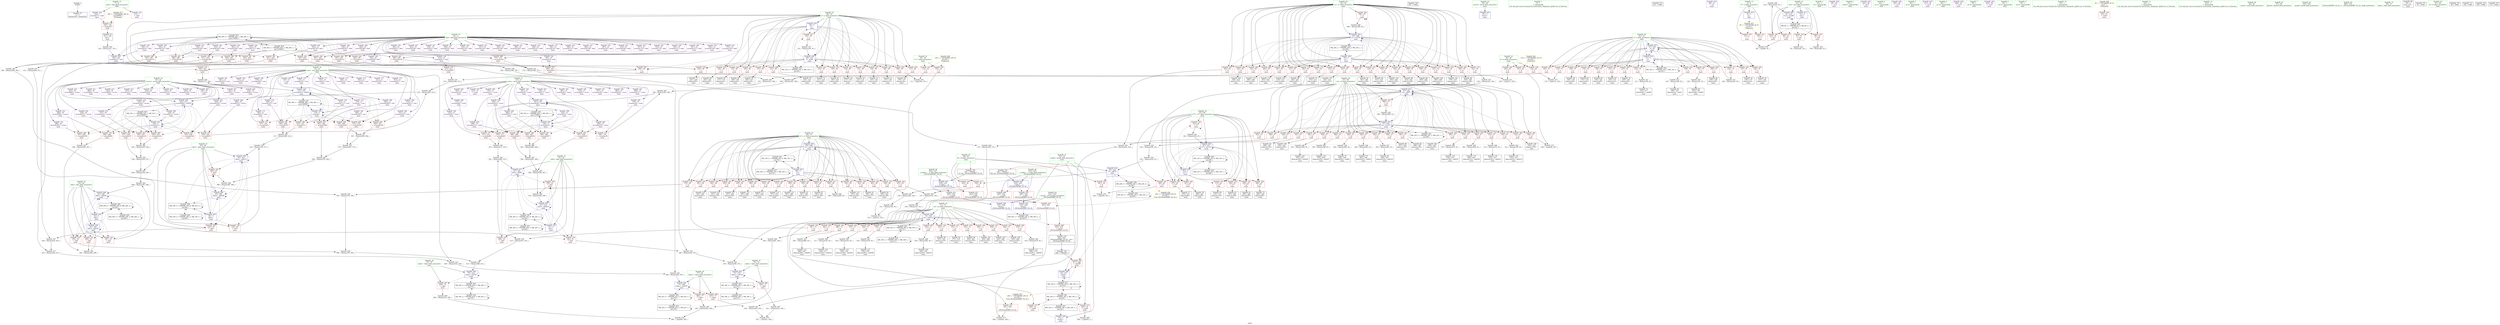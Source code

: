 digraph "SVFG" {
	label="SVFG";

	Node0x55c58fd08cf0 [shape=record,color=grey,label="{NodeID: 0\nNullPtr}"];
	Node0x55c58fd08cf0 -> Node0x55c58fd3fb20[style=solid];
	Node0x55c58fd61cd0 [shape=record,color=grey,label="{NodeID: 526\n279 = Binary(271, 278, )\n}"];
	Node0x55c58fd61cd0 -> Node0x55c58fd619d0[style=solid];
	Node0x55c58fd4c160 [shape=record,color=blue,label="{NodeID: 443\n73\<--376\nraktx\<--sub145\nmain\n}"];
	Node0x55c58fd4c160 -> Node0x55c58fd53f00[style=dashed];
	Node0x55c58fd4c160 -> Node0x55c58fd4c160[style=dashed];
	Node0x55c58fd4c160 -> Node0x55c58fd83db0[style=dashed];
	Node0x55c58fd53a20 [shape=record,color=red,label="{NodeID: 360\n478\<--71\n\<--y2\nmain\n}"];
	Node0x55c58fd53a20 -> Node0x55c58fd5fbd0[style=solid];
	Node0x55c58fd4f6b0 [shape=record,color=red,label="{NodeID: 277\n272\<--55\n\<--x1\nmain\n}"];
	Node0x55c58fd4f6b0 -> Node0x55c58fd42300[style=solid];
	Node0x55c58fd434e0 [shape=record,color=purple,label="{NodeID: 194\n270\<--15\narrayidx85\<--ssum\nmain\n}"];
	Node0x55c58fd434e0 -> Node0x55c58fd547f0[style=solid];
	Node0x55c58fd40040 [shape=record,color=black,label="{NodeID: 111\n480\<--479\nidxprom201\<--add200\nmain\n}"];
	Node0x55c58fd3eb20 [shape=record,color=green,label="{NodeID: 28\n55\<--56\nx1\<--x1_field_insensitive\nmain\n}"];
	Node0x55c58fd3eb20 -> Node0x55c58fd4f440[style=solid];
	Node0x55c58fd3eb20 -> Node0x55c58fd4f510[style=solid];
	Node0x55c58fd3eb20 -> Node0x55c58fd4f5e0[style=solid];
	Node0x55c58fd3eb20 -> Node0x55c58fd4f6b0[style=solid];
	Node0x55c58fd3eb20 -> Node0x55c58fd4f780[style=solid];
	Node0x55c58fd3eb20 -> Node0x55c58fd4f850[style=solid];
	Node0x55c58fd3eb20 -> Node0x55c58fd4f920[style=solid];
	Node0x55c58fd3eb20 -> Node0x55c58fd4f9f0[style=solid];
	Node0x55c58fd3eb20 -> Node0x55c58fd4fac0[style=solid];
	Node0x55c58fd3eb20 -> Node0x55c58fd4fb90[style=solid];
	Node0x55c58fd3eb20 -> Node0x55c58fd4fc60[style=solid];
	Node0x55c58fd3eb20 -> Node0x55c58fd4fd30[style=solid];
	Node0x55c58fd3eb20 -> Node0x55c58fd4fe00[style=solid];
	Node0x55c58fd3eb20 -> Node0x55c58fd4fed0[style=solid];
	Node0x55c58fd3eb20 -> Node0x55c58fd4ffa0[style=solid];
	Node0x55c58fd3eb20 -> Node0x55c58fd50070[style=solid];
	Node0x55c58fd3eb20 -> Node0x55c58fd50140[style=solid];
	Node0x55c58fd3eb20 -> Node0x55c58fd50210[style=solid];
	Node0x55c58fd3eb20 -> Node0x55c58fd502e0[style=solid];
	Node0x55c58fd3eb20 -> Node0x55c58fd503b0[style=solid];
	Node0x55c58fd3eb20 -> Node0x55c58fd50480[style=solid];
	Node0x55c58fd3eb20 -> Node0x55c58fd4b6d0[style=solid];
	Node0x55c58fd3eb20 -> Node0x55c58fd4c8b0[style=solid];
	Node0x55c58fdb5100 [shape=record,color=black,label="{NodeID: 720\n607 = PHI()\n}"];
	Node0x55c58fd7eb90 [shape=record,color=black,label="{NodeID: 637\nMR_48V_2 = PHI(MR_48V_3, MR_48V_1, )\npts\{140000 \}\n}"];
	Node0x55c58fd7eb90 -> Node0x55c58fd54b30[style=dashed];
	Node0x55c58fd7eb90 -> Node0x55c58fd54c00[style=dashed];
	Node0x55c58fd7eb90 -> Node0x55c58fd4a1b0[style=dashed];
	Node0x55c58fd7eb90 -> Node0x55c58fd4a280[style=dashed];
	Node0x55c58fd7eb90 -> Node0x55c58fd4a350[style=dashed];
	Node0x55c58fd7eb90 -> Node0x55c58fd4a420[style=dashed];
	Node0x55c58fd7eb90 -> Node0x55c58fd4ade0[style=dashed];
	Node0x55c58fd7eb90 -> Node0x55c58fd7eb90[style=dashed];
	Node0x55c58fd646d0 [shape=record,color=grey,label="{NodeID: 554\n300 = Binary(299, 298, )\n}"];
	Node0x55c58fd646d0 -> Node0x55c58fd4bd50[style=solid];
	Node0x55c58fd494b0 [shape=record,color=red,label="{NodeID: 388\n393\<--392\n\<--arrayidx153\nmain\n}"];
	Node0x55c58fd494b0 -> Node0x55c58fd63650[style=solid];
	Node0x55c58fd50d70 [shape=record,color=red,label="{NodeID: 305\n433\<--57\n\<--x2\nmain\n}"];
	Node0x55c58fd50d70 -> Node0x55c58fd3fc30[style=solid];
	Node0x55c58fd44ba0 [shape=record,color=purple,label="{NodeID: 222\n544\<--18\narrayidx242\<--sssum\nmain\n}"];
	Node0x55c58fd44ba0 -> Node0x55c58fd4a0e0[style=solid];
	Node0x55c58fd46660 [shape=record,color=purple,label="{NodeID: 139\n160\<--10\narrayidx27\<--feld\nmain\n}"];
	Node0x55c58fd412c0 [shape=record,color=black,label="{NodeID: 56\n152\<--151\nidxprom22\<--\nmain\n}"];
	Node0x55c58fd5f450 [shape=record,color=grey,label="{NodeID: 499\n460 = Binary(243, 459, )\n}"];
	Node0x55c58fd5f450 -> Node0x55c58fd664d0[style=solid];
	Node0x55c58fd4ab70 [shape=record,color=blue,label="{NodeID: 416\n39\<--5\nretval\<--\nmain\n}"];
	Node0x55c58fd52430 [shape=record,color=red,label="{NodeID: 333\n313\<--67\n\<--y77\nmain\n}"];
	Node0x55c58fd52430 -> Node0x55c58fd42a50[style=solid];
	Node0x55c58fd4e0c0 [shape=record,color=red,label="{NodeID: 250\n177\<--49\n\<--y\nmain\n}"];
	Node0x55c58fd4e0c0 -> Node0x55c58fd41870[style=solid];
	Node0x55c58fd47d20 [shape=record,color=purple,label="{NodeID: 167\n443\<--10\narrayidx184\<--feld\nmain\n}"];
	Node0x55c58fd42980 [shape=record,color=black,label="{NodeID: 84\n311\<--310\nidxprom108\<--\nmain\n}"];
	Node0x55c58fd39ff0 [shape=record,color=green,label="{NodeID: 1\n5\<--1\n\<--dummyObj\nCan only get source location for instruction, argument, global var or function.}"];
	Node0x55c58fd61e50 [shape=record,color=grey,label="{NodeID: 527\n424 = Binary(416, 423, )\n}"];
	Node0x55c58fd61e50 -> Node0x55c58fd60f50[style=solid];
	Node0x55c58fd4c230 [shape=record,color=blue,label="{NodeID: 444\n75\<--414\nrakty\<--sub167\nmain\n}"];
	Node0x55c58fd4c230 -> Node0x55c58fd53fd0[style=dashed];
	Node0x55c58fd4c230 -> Node0x55c58fd4c230[style=dashed];
	Node0x55c58fd4c230 -> Node0x55c58fd842b0[style=dashed];
	Node0x55c58fd53af0 [shape=record,color=red,label="{NodeID: 361\n486\<--71\n\<--y2\nmain\n}"];
	Node0x55c58fd53af0 -> Node0x55c58fd60950[style=solid];
	Node0x55c58fd4f780 [shape=record,color=red,label="{NodeID: 278\n291\<--55\n\<--x1\nmain\n}"];
	Node0x55c58fd4f780 -> Node0x55c58fd42640[style=solid];
	Node0x55c58fd435b0 [shape=record,color=purple,label="{NodeID: 195\n274\<--15\narrayidx87\<--ssum\nmain\n}"];
	Node0x55c58fd40110 [shape=record,color=black,label="{NodeID: 112\n484\<--483\nidxprom203\<--\nmain\n}"];
	Node0x55c58fd3ebf0 [shape=record,color=green,label="{NodeID: 29\n57\<--58\nx2\<--x2_field_insensitive\nmain\n}"];
	Node0x55c58fd3ebf0 -> Node0x55c58fd50550[style=solid];
	Node0x55c58fd3ebf0 -> Node0x55c58fd50620[style=solid];
	Node0x55c58fd3ebf0 -> Node0x55c58fd506f0[style=solid];
	Node0x55c58fd3ebf0 -> Node0x55c58fd507c0[style=solid];
	Node0x55c58fd3ebf0 -> Node0x55c58fd50890[style=solid];
	Node0x55c58fd3ebf0 -> Node0x55c58fd50960[style=solid];
	Node0x55c58fd3ebf0 -> Node0x55c58fd50a30[style=solid];
	Node0x55c58fd3ebf0 -> Node0x55c58fd50b00[style=solid];
	Node0x55c58fd3ebf0 -> Node0x55c58fd50bd0[style=solid];
	Node0x55c58fd3ebf0 -> Node0x55c58fd50ca0[style=solid];
	Node0x55c58fd3ebf0 -> Node0x55c58fd50d70[style=solid];
	Node0x55c58fd3ebf0 -> Node0x55c58fd50e40[style=solid];
	Node0x55c58fd3ebf0 -> Node0x55c58fd50f10[style=solid];
	Node0x55c58fd3ebf0 -> Node0x55c58fd50fe0[style=solid];
	Node0x55c58fd3ebf0 -> Node0x55c58fd510b0[style=solid];
	Node0x55c58fd3ebf0 -> Node0x55c58fd51180[style=solid];
	Node0x55c58fd3ebf0 -> Node0x55c58fd51250[style=solid];
	Node0x55c58fd3ebf0 -> Node0x55c58fd51320[style=solid];
	Node0x55c58fd3ebf0 -> Node0x55c58fd513f0[style=solid];
	Node0x55c58fd3ebf0 -> Node0x55c58fd514c0[style=solid];
	Node0x55c58fd3ebf0 -> Node0x55c58fd4b7a0[style=solid];
	Node0x55c58fd3ebf0 -> Node0x55c58fd4c7e0[style=solid];
	Node0x55c58fdb5200 [shape=record,color=black,label="{NodeID: 721\n611 = PHI()\n}"];
	Node0x55c58fd8f4f0 [shape=record,color=black,label="{NodeID: 638\nMR_50V_2 = PHI(MR_50V_3, MR_50V_1, )\npts\{170000 \}\n}"];
	Node0x55c58fd8f4f0 -> Node0x55c58fd547f0[style=dashed];
	Node0x55c58fd8f4f0 -> Node0x55c58fd548c0[style=dashed];
	Node0x55c58fd8f4f0 -> Node0x55c58fd49b30[style=dashed];
	Node0x55c58fd8f4f0 -> Node0x55c58fd49c00[style=dashed];
	Node0x55c58fd8f4f0 -> Node0x55c58fd49cd0[style=dashed];
	Node0x55c58fd8f4f0 -> Node0x55c58fd49da0[style=dashed];
	Node0x55c58fd8f4f0 -> Node0x55c58fd4aeb0[style=dashed];
	Node0x55c58fd8f4f0 -> Node0x55c58fd8f4f0[style=dashed];
	Node0x55c58fd64850 [shape=record,color=grey,label="{NodeID: 555\n358 = Binary(340, 357, )\n}"];
	Node0x55c58fd64850 -> Node0x55c58fd643d0[style=solid];
	Node0x55c58fd49580 [shape=record,color=red,label="{NodeID: 389\n404\<--403\n\<--arrayidx160\nmain\n}"];
	Node0x55c58fd49580 -> Node0x55c58fd62750[style=solid];
	Node0x55c58fd50e40 [shape=record,color=red,label="{NodeID: 306\n441\<--57\n\<--x2\nmain\n}"];
	Node0x55c58fd50e40 -> Node0x55c58fd3fdd0[style=solid];
	Node0x55c58fd44c70 [shape=record,color=purple,label="{NodeID: 223\n80\<--21\n\<--.str\nmain\n}"];
	Node0x55c58fd46730 [shape=record,color=purple,label="{NodeID: 140\n163\<--10\narrayidx29\<--feld\nmain\n}"];
	Node0x55c58fd46730 -> Node0x55c58fd543e0[style=solid];
	Node0x55c58fd41390 [shape=record,color=black,label="{NodeID: 57\n155\<--154\nidxprom24\<--\nmain\n}"];
	Node0x55c58fd5f5d0 [shape=record,color=grey,label="{NodeID: 500\n615 = Binary(614, 93, )\n}"];
	Node0x55c58fd5f5d0 -> Node0x55c58fd4c980[style=solid];
	Node0x55c58fd4ac40 [shape=record,color=blue,label="{NodeID: 417\n41\<--5\ntest\<--\nmain\n}"];
	Node0x55c58fd4ac40 -> Node0x55c58fd892b0[style=dashed];
	Node0x55c58fd52500 [shape=record,color=red,label="{NodeID: 334\n322\<--67\n\<--y77\nmain\n}"];
	Node0x55c58fd52500 -> Node0x55c58fd63350[style=solid];
	Node0x55c58fd4e190 [shape=record,color=red,label="{NodeID: 251\n185\<--49\n\<--y\nmain\n}"];
	Node0x55c58fd4e190 -> Node0x55c58fd41a10[style=solid];
	Node0x55c58fd47df0 [shape=record,color=purple,label="{NodeID: 168\n446\<--10\narrayidx186\<--feld\nmain\n}"];
	Node0x55c58fd47df0 -> Node0x55c58fd49990[style=solid];
	Node0x55c58fd42a50 [shape=record,color=black,label="{NodeID: 85\n314\<--313\nidxprom110\<--\nmain\n}"];
	Node0x55c58fd3d830 [shape=record,color=green,label="{NodeID: 2\n21\<--1\n.str\<--dummyObj\nGlob }"];
	Node0x55c58fd865b0 [shape=record,color=black,label="{NodeID: 611\nMR_18V_6 = PHI(MR_18V_8, MR_18V_5, )\npts\{54 \}\n|{|<s4>6}}"];
	Node0x55c58fd865b0 -> Node0x55c58fd49a60[style=dashed];
	Node0x55c58fd865b0 -> Node0x55c58fd4c3d0[style=dashed];
	Node0x55c58fd865b0 -> Node0x55c58fd7cbb0[style=dashed];
	Node0x55c58fd865b0 -> Node0x55c58fd865b0[style=dashed];
	Node0x55c58fd865b0:s4 -> Node0x55c58fd941c0[style=dashed,color=red];
	Node0x55c58fd61fd0 [shape=record,color=grey,label="{NodeID: 528\n284 = Binary(283, 93, )\n}"];
	Node0x55c58fd61fd0 -> Node0x55c58fd424a0[style=solid];
	Node0x55c58fd4c300 [shape=record,color=blue,label="{NodeID: 445\n77\<--448\nraktw\<--sub187\nmain\n}"];
	Node0x55c58fd4c300 -> Node0x55c58fd540a0[style=dashed];
	Node0x55c58fd4c300 -> Node0x55c58fd54170[style=dashed];
	Node0x55c58fd4c300 -> Node0x55c58fd4c300[style=dashed];
	Node0x55c58fd4c300 -> Node0x55c58fd847b0[style=dashed];
	Node0x55c58fd53bc0 [shape=record,color=red,label="{NodeID: 362\n516\<--71\n\<--y2\nmain\n}"];
	Node0x55c58fd53bc0 -> Node0x55c58fd655d0[style=solid];
	Node0x55c58fd4f850 [shape=record,color=red,label="{NodeID: 279\n310\<--55\n\<--x1\nmain\n}"];
	Node0x55c58fd4f850 -> Node0x55c58fd42980[style=solid];
	Node0x55c58fd43680 [shape=record,color=purple,label="{NodeID: 196\n277\<--15\narrayidx89\<--ssum\nmain\n}"];
	Node0x55c58fd43680 -> Node0x55c58fd548c0[style=solid];
	Node0x55c58fd401e0 [shape=record,color=black,label="{NodeID: 113\n488\<--487\nidxprom206\<--add205\nmain\n}"];
	Node0x55c58fd3ecc0 [shape=record,color=green,label="{NodeID: 30\n59\<--60\nK\<--K_field_insensitive\nmain\n|{|<s4>6}}"];
	Node0x55c58fd3ecc0 -> Node0x55c58fd51590[style=solid];
	Node0x55c58fd3ecc0 -> Node0x55c58fd51660[style=solid];
	Node0x55c58fd3ecc0 -> Node0x55c58fd51730[style=solid];
	Node0x55c58fd3ecc0 -> Node0x55c58fd4b870[style=solid];
	Node0x55c58fd3ecc0:s4 -> Node0x55c58fdb55f0[style=solid,color=red];
	Node0x55c58fdb5300 [shape=record,color=black,label="{NodeID: 722\n468 = PHI(629, )\n}"];
	Node0x55c58fdb5300 -> Node0x55c58fd49a60[style=solid];
	Node0x55c58fd8f9c0 [shape=record,color=black,label="{NodeID: 639\nMR_52V_2 = PHI(MR_52V_3, MR_52V_1, )\npts\{200000 \}\n}"];
	Node0x55c58fd8f9c0 -> Node0x55c58fd54990[style=dashed];
	Node0x55c58fd8f9c0 -> Node0x55c58fd54a60[style=dashed];
	Node0x55c58fd8f9c0 -> Node0x55c58fd49e70[style=dashed];
	Node0x55c58fd8f9c0 -> Node0x55c58fd49f40[style=dashed];
	Node0x55c58fd8f9c0 -> Node0x55c58fd4a010[style=dashed];
	Node0x55c58fd8f9c0 -> Node0x55c58fd4a0e0[style=dashed];
	Node0x55c58fd8f9c0 -> Node0x55c58fd4af80[style=dashed];
	Node0x55c58fd8f9c0 -> Node0x55c58fd8f9c0[style=dashed];
	Node0x55c58fd649d0 [shape=record,color=grey,label="{NodeID: 556\n357 = Binary(341, 356, )\n}"];
	Node0x55c58fd649d0 -> Node0x55c58fd64850[style=solid];
	Node0x55c58fd49650 [shape=record,color=red,label="{NodeID: 390\n411\<--410\n\<--arrayidx164\nmain\n}"];
	Node0x55c58fd49650 -> Node0x55c58fd62750[style=solid];
	Node0x55c58fd50f10 [shape=record,color=red,label="{NodeID: 307\n453\<--57\n\<--x2\nmain\n}"];
	Node0x55c58fd50f10 -> Node0x55c58fd5fa50[style=solid];
	Node0x55c58fd44d40 [shape=record,color=purple,label="{NodeID: 224\n95\<--24\n\<--.str.1\nmain\n}"];
	Node0x55c58fd46800 [shape=record,color=purple,label="{NodeID: 141\n184\<--10\narrayidx41\<--feld\nmain\n}"];
	Node0x55c58fd41460 [shape=record,color=black,label="{NodeID: 58\n159\<--158\nidxprom26\<--\nmain\n}"];
	Node0x55c58fd5f750 [shape=record,color=grey,label="{NodeID: 501\n500 = Binary(491, 499, )\n}"];
	Node0x55c58fd5f750 -> Node0x55c58fd65750[style=solid];
	Node0x55c58fd4ad10 [shape=record,color=blue,label="{NodeID: 418\n49\<--5\ny\<--\nmain\n}"];
	Node0x55c58fd4ad10 -> Node0x55c58fd4da40[style=dashed];
	Node0x55c58fd4ad10 -> Node0x55c58fd4db10[style=dashed];
	Node0x55c58fd4ad10 -> Node0x55c58fd4dbe0[style=dashed];
	Node0x55c58fd4ad10 -> Node0x55c58fd4dcb0[style=dashed];
	Node0x55c58fd4ad10 -> Node0x55c58fd4dd80[style=dashed];
	Node0x55c58fd4ad10 -> Node0x55c58fd4de50[style=dashed];
	Node0x55c58fd4ad10 -> Node0x55c58fd4df20[style=dashed];
	Node0x55c58fd4ad10 -> Node0x55c58fd4dff0[style=dashed];
	Node0x55c58fd4ad10 -> Node0x55c58fd4e0c0[style=dashed];
	Node0x55c58fd4ad10 -> Node0x55c58fd4e190[style=dashed];
	Node0x55c58fd4ad10 -> Node0x55c58fd4e260[style=dashed];
	Node0x55c58fd4ad10 -> Node0x55c58fd4e330[style=dashed];
	Node0x55c58fd4ad10 -> Node0x55c58fd4e400[style=dashed];
	Node0x55c58fd4ad10 -> Node0x55c58fd4e4d0[style=dashed];
	Node0x55c58fd4ad10 -> Node0x55c58fd4e5a0[style=dashed];
	Node0x55c58fd4ad10 -> Node0x55c58fd4e670[style=dashed];
	Node0x55c58fd4ad10 -> Node0x55c58fd4b530[style=dashed];
	Node0x55c58fd4ad10 -> Node0x55c58fd897b0[style=dashed];
	Node0x55c58fd525d0 [shape=record,color=red,label="{NodeID: 335\n328\<--69\n\<--y1\nmain\n}"];
	Node0x55c58fd525d0 -> Node0x55c58fd62bd0[style=solid];
	Node0x55c58fd4e260 [shape=record,color=red,label="{NodeID: 252\n195\<--49\n\<--y\nmain\n}"];
	Node0x55c58fd4e260 -> Node0x55c58fd41bb0[style=solid];
	Node0x55c58fd47ec0 [shape=record,color=purple,label="{NodeID: 169\n118\<--12\n\<--sum\nmain\n}"];
	Node0x55c58fd42b20 [shape=record,color=black,label="{NodeID: 86\n343\<--342\nidxprom124\<--\nmain\n}"];
	Node0x55c58fd0e680 [shape=record,color=green,label="{NodeID: 3\n23\<--1\nstderr\<--dummyObj\nGlob }"];
	Node0x55c58fd62150 [shape=record,color=grey,label="{NodeID: 529\n595 = Binary(594, 93, )\n}"];
	Node0x55c58fd62150 -> Node0x55c58fd4c7e0[style=solid];
	Node0x55c58fd4c3d0 [shape=record,color=blue,label="{NodeID: 446\n53\<--471\nmaxK\<--\nmain\n}"];
	Node0x55c58fd4c3d0 -> Node0x55c58fd865b0[style=dashed];
	Node0x55c58fd53c90 [shape=record,color=red,label="{NodeID: 363\n524\<--71\n\<--y2\nmain\n}"];
	Node0x55c58fd53c90 -> Node0x55c58fd65150[style=solid];
	Node0x55c58fd4f920 [shape=record,color=red,label="{NodeID: 280\n341\<--55\n\<--x1\nmain\n}"];
	Node0x55c58fd4f920 -> Node0x55c58fd649d0[style=solid];
	Node0x55c58fd43750 [shape=record,color=purple,label="{NodeID: 197\n477\<--15\narrayidx199\<--ssum\nmain\n}"];
	Node0x55c58fd402b0 [shape=record,color=black,label="{NodeID: 114\n494\<--493\nidxprom210\<--add209\nmain\n}"];
	Node0x55c58fd3ed90 [shape=record,color=green,label="{NodeID: 31\n61\<--62\naktx\<--aktx_field_insensitive\nmain\n}"];
	Node0x55c58fd3ed90 -> Node0x55c58fd51800[style=solid];
	Node0x55c58fd3ed90 -> Node0x55c58fd518d0[style=solid];
	Node0x55c58fd3ed90 -> Node0x55c58fd519a0[style=solid];
	Node0x55c58fd3ed90 -> Node0x55c58fd4b940[style=solid];
	Node0x55c58fd3ed90 -> Node0x55c58fd4bc80[style=solid];
	Node0x55c58fd3ed90 -> Node0x55c58fd4c4a0[style=solid];
	Node0x55c58fdb54f0 [shape=record,color=black,label="{NodeID: 723\n630 = PHI(53, )\n0th arg _ZSt3maxIiERKT_S2_S2_ }"];
	Node0x55c58fdb54f0 -> Node0x55c58fd4ca50[style=solid];
	Node0x55c58fd64b50 [shape=record,color=grey,label="{NodeID: 557\n338 = Binary(337, 93, )\n}"];
	Node0x55c58fd64b50 -> Node0x55c58fd4c090[style=solid];
	Node0x55c58fd49720 [shape=record,color=red,label="{NodeID: 391\n423\<--422\n\<--arrayidx171\nmain\n}"];
	Node0x55c58fd49720 -> Node0x55c58fd61e50[style=solid];
	Node0x55c58fd50fe0 [shape=record,color=red,label="{NodeID: 308\n474\<--57\n\<--x2\nmain\n}"];
	Node0x55c58fd50fe0 -> Node0x55c58fd60350[style=solid];
	Node0x55c58fd44e10 [shape=record,color=purple,label="{NodeID: 225\n101\<--26\n\<--.str.2\nmain\n}"];
	Node0x55c58fd468d0 [shape=record,color=purple,label="{NodeID: 142\n187\<--10\narrayidx43\<--feld\nmain\n}"];
	Node0x55c58fd468d0 -> Node0x55c58fd54580[style=solid];
	Node0x55c58fd41530 [shape=record,color=black,label="{NodeID: 59\n162\<--161\nidxprom28\<--\nmain\n}"];
	Node0x55c58fd5f8d0 [shape=record,color=grey,label="{NodeID: 502\n456 = Binary(454, 455, )\n}"];
	Node0x55c58fd5f8d0 -> Node0x55c58fd65ed0[style=solid];
	Node0x55c58fd4ade0 [shape=record,color=blue,label="{NodeID: 419\n119\<--5\narrayidx\<--\nmain\n}"];
	Node0x55c58fd4ade0 -> Node0x55c58fd54310[style=dashed];
	Node0x55c58fd4ade0 -> Node0x55c58fd54b30[style=dashed];
	Node0x55c58fd4ade0 -> Node0x55c58fd54c00[style=dashed];
	Node0x55c58fd4ade0 -> Node0x55c58fd4a1b0[style=dashed];
	Node0x55c58fd4ade0 -> Node0x55c58fd4a280[style=dashed];
	Node0x55c58fd4ade0 -> Node0x55c58fd4a350[style=dashed];
	Node0x55c58fd4ade0 -> Node0x55c58fd4a420[style=dashed];
	Node0x55c58fd4ade0 -> Node0x55c58fd4ade0[style=dashed];
	Node0x55c58fd4ade0 -> Node0x55c58fd4b1f0[style=dashed];
	Node0x55c58fd4ade0 -> Node0x55c58fd7eb90[style=dashed];
	Node0x55c58fd526a0 [shape=record,color=red,label="{NodeID: 336\n335\<--69\n\<--y1\nmain\n}"];
	Node0x55c58fd526a0 -> Node0x55c58fd64fd0[style=solid];
	Node0x55c58fd4e330 [shape=record,color=red,label="{NodeID: 253\n202\<--49\n\<--y\nmain\n}"];
	Node0x55c58fd4e330 -> Node0x55c58fd41d50[style=solid];
	Node0x55c58fd47f90 [shape=record,color=purple,label="{NodeID: 170\n119\<--12\narrayidx\<--sum\nmain\n}"];
	Node0x55c58fd47f90 -> Node0x55c58fd4ade0[style=solid];
	Node0x55c58fd42bf0 [shape=record,color=black,label="{NodeID: 87\n346\<--345\nidxprom126\<--\nmain\n}"];
	Node0x55c58fd0d580 [shape=record,color=green,label="{NodeID: 4\n24\<--1\n.str.1\<--dummyObj\nGlob }"];
	Node0x55c58fd622d0 [shape=record,color=grey,label="{NodeID: 530\n253 = Binary(252, 93, )\n}"];
	Node0x55c58fd622d0 -> Node0x55c58fd4b870[style=solid];
	Node0x55c58fd4c4a0 [shape=record,color=blue,label="{NodeID: 447\n61\<--510\naktx\<--add220\nmain\n}"];
	Node0x55c58fd4c4a0 -> Node0x55c58fd518d0[style=dashed];
	Node0x55c58fd4c4a0 -> Node0x55c58fd519a0[style=dashed];
	Node0x55c58fd4c4a0 -> Node0x55c58fd4c4a0[style=dashed];
	Node0x55c58fd4c4a0 -> Node0x55c58fd81fb0[style=dashed];
	Node0x55c58fd53d60 [shape=record,color=red,label="{NodeID: 364\n554\<--71\n\<--y2\nmain\n}"];
	Node0x55c58fd53d60 -> Node0x55c58fd5e850[style=solid];
	Node0x55c58fd4f9f0 [shape=record,color=red,label="{NodeID: 281\n342\<--55\n\<--x1\nmain\n}"];
	Node0x55c58fd4f9f0 -> Node0x55c58fd42b20[style=solid];
	Node0x55c58fd43820 [shape=record,color=purple,label="{NodeID: 198\n481\<--15\narrayidx202\<--ssum\nmain\n}"];
	Node0x55c58fd43820 -> Node0x55c58fd49b30[style=solid];
	Node0x55c58fd45360 [shape=record,color=black,label="{NodeID: 115\n497\<--496\nidxprom212\<--\nmain\n}"];
	Node0x55c58fd3ee60 [shape=record,color=green,label="{NodeID: 32\n63\<--64\nakty\<--akty_field_insensitive\nmain\n}"];
	Node0x55c58fd3ee60 -> Node0x55c58fd51a70[style=solid];
	Node0x55c58fd3ee60 -> Node0x55c58fd51b40[style=solid];
	Node0x55c58fd3ee60 -> Node0x55c58fd51c10[style=solid];
	Node0x55c58fd3ee60 -> Node0x55c58fd4ba10[style=solid];
	Node0x55c58fd3ee60 -> Node0x55c58fd4bd50[style=solid];
	Node0x55c58fd3ee60 -> Node0x55c58fd4c570[style=solid];
	Node0x55c58fdb55f0 [shape=record,color=black,label="{NodeID: 724\n631 = PHI(59, )\n1st arg _ZSt3maxIiERKT_S2_S2_ }"];
	Node0x55c58fdb55f0 -> Node0x55c58fd4cb20[style=solid];
	Node0x55c58fd64cd0 [shape=record,color=grey,label="{NodeID: 558\n356 = Binary(348, 355, )\n}"];
	Node0x55c58fd64cd0 -> Node0x55c58fd649d0[style=solid];
	Node0x55c58fd497f0 [shape=record,color=red,label="{NodeID: 392\n431\<--430\n\<--arrayidx176\nmain\n}"];
	Node0x55c58fd497f0 -> Node0x55c58fd60f50[style=solid];
	Node0x55c58fd510b0 [shape=record,color=red,label="{NodeID: 309\n492\<--57\n\<--x2\nmain\n}"];
	Node0x55c58fd510b0 -> Node0x55c58fd5e9d0[style=solid];
	Node0x55c58fd44ee0 [shape=record,color=purple,label="{NodeID: 226\n105\<--28\n\<--.str.3\nmain\n}"];
	Node0x55c58fd469a0 [shape=record,color=purple,label="{NodeID: 143\n209\<--10\narrayidx55\<--feld\nmain\n}"];
	Node0x55c58fd41600 [shape=record,color=black,label="{NodeID: 60\n168\<--167\nidxprom32\<--add31\nmain\n}"];
	Node0x55c58fd5fa50 [shape=record,color=grey,label="{NodeID: 503\n454 = Binary(452, 453, )\n}"];
	Node0x55c58fd5fa50 -> Node0x55c58fd5f8d0[style=solid];
	Node0x55c58fd4aeb0 [shape=record,color=blue,label="{NodeID: 420\n124\<--5\narrayidx10\<--\nmain\n}"];
	Node0x55c58fd4aeb0 -> Node0x55c58fd544b0[style=dashed];
	Node0x55c58fd4aeb0 -> Node0x55c58fd547f0[style=dashed];
	Node0x55c58fd4aeb0 -> Node0x55c58fd548c0[style=dashed];
	Node0x55c58fd4aeb0 -> Node0x55c58fd49b30[style=dashed];
	Node0x55c58fd4aeb0 -> Node0x55c58fd49c00[style=dashed];
	Node0x55c58fd4aeb0 -> Node0x55c58fd49cd0[style=dashed];
	Node0x55c58fd4aeb0 -> Node0x55c58fd49da0[style=dashed];
	Node0x55c58fd4aeb0 -> Node0x55c58fd4aeb0[style=dashed];
	Node0x55c58fd4aeb0 -> Node0x55c58fd4b2c0[style=dashed];
	Node0x55c58fd4aeb0 -> Node0x55c58fd8f4f0[style=dashed];
	Node0x55c58fd52770 [shape=record,color=red,label="{NodeID: 337\n345\<--69\n\<--y1\nmain\n}"];
	Node0x55c58fd52770 -> Node0x55c58fd42bf0[style=solid];
	Node0x55c58fd4e400 [shape=record,color=red,label="{NodeID: 254\n206\<--49\n\<--y\nmain\n}"];
	Node0x55c58fd4e400 -> Node0x55c58fd610d0[style=solid];
	Node0x55c58fd48060 [shape=record,color=purple,label="{NodeID: 171\n153\<--12\narrayidx23\<--sum\nmain\n}"];
	Node0x55c58fd42cc0 [shape=record,color=black,label="{NodeID: 88\n350\<--349\nidxprom128\<--\nmain\n}"];
	Node0x55c58fd09190 [shape=record,color=green,label="{NodeID: 5\n26\<--1\n.str.2\<--dummyObj\nGlob }"];
	Node0x55c58fd62450 [shape=record,color=grey,label="{NodeID: 531\n226 = Binary(225, 93, )\n}"];
	Node0x55c58fd62450 -> Node0x55c58fd4b460[style=solid];
	Node0x55c58fd4c570 [shape=record,color=blue,label="{NodeID: 448\n63\<--548\nakty\<--add244\nmain\n}"];
	Node0x55c58fd4c570 -> Node0x55c58fd51b40[style=dashed];
	Node0x55c58fd4c570 -> Node0x55c58fd51c10[style=dashed];
	Node0x55c58fd4c570 -> Node0x55c58fd4c570[style=dashed];
	Node0x55c58fd4c570 -> Node0x55c58fd824b0[style=dashed];
	Node0x55c58fd53e30 [shape=record,color=red,label="{NodeID: 365\n562\<--71\n\<--y2\nmain\n}"];
	Node0x55c58fd53e30 -> Node0x55c58fd5f2d0[style=solid];
	Node0x55c58fd4fac0 [shape=record,color=red,label="{NodeID: 282\n349\<--55\n\<--x1\nmain\n}"];
	Node0x55c58fd4fac0 -> Node0x55c58fd42cc0[style=solid];
	Node0x55c58fd438f0 [shape=record,color=purple,label="{NodeID: 199\n485\<--15\narrayidx204\<--ssum\nmain\n}"];
	Node0x55c58fd453f0 [shape=record,color=black,label="{NodeID: 116\n502\<--501\nidxprom215\<--\nmain\n}"];
	Node0x55c58fd3ef30 [shape=record,color=green,label="{NodeID: 33\n65\<--66\naktw\<--aktw_field_insensitive\nmain\n}"];
	Node0x55c58fd3ef30 -> Node0x55c58fd51ce0[style=solid];
	Node0x55c58fd3ef30 -> Node0x55c58fd51db0[style=solid];
	Node0x55c58fd3ef30 -> Node0x55c58fd51e80[style=solid];
	Node0x55c58fd3ef30 -> Node0x55c58fd4bae0[style=solid];
	Node0x55c58fd3ef30 -> Node0x55c58fd4be20[style=solid];
	Node0x55c58fd3ef30 -> Node0x55c58fd4c640[style=solid];
	Node0x55c58fd64e50 [shape=record,color=grey,label="{NodeID: 559\n538 = Binary(529, 537, )\n}"];
	Node0x55c58fd64e50 -> Node0x55c58fd65a50[style=solid];
	Node0x55c58fd498c0 [shape=record,color=red,label="{NodeID: 393\n439\<--438\n\<--arrayidx181\nmain\n}"];
	Node0x55c58fd498c0 -> Node0x55c58fd60ad0[style=solid];
	Node0x55c58fd51180 [shape=record,color=red,label="{NodeID: 310\n512\<--57\n\<--x2\nmain\n}"];
	Node0x55c58fd51180 -> Node0x55c58fd65bd0[style=solid];
	Node0x55c58fd44fb0 [shape=record,color=purple,label="{NodeID: 227\n113\<--30\n\<--.str.4\nmain\n}"];
	Node0x55c58fd46a70 [shape=record,color=purple,label="{NodeID: 144\n212\<--10\narrayidx57\<--feld\nmain\n}"];
	Node0x55c58fd46a70 -> Node0x55c58fd54720[style=solid];
	Node0x55c58fd416d0 [shape=record,color=black,label="{NodeID: 61\n171\<--170\nidxprom34\<--\nmain\n}"];
	Node0x55c58fd5fbd0 [shape=record,color=grey,label="{NodeID: 504\n479 = Binary(478, 93, )\n}"];
	Node0x55c58fd5fbd0 -> Node0x55c58fd40040[style=solid];
	Node0x55c58fd4af80 [shape=record,color=blue,label="{NodeID: 421\n129\<--5\narrayidx12\<--\nmain\n}"];
	Node0x55c58fd4af80 -> Node0x55c58fd54650[style=dashed];
	Node0x55c58fd4af80 -> Node0x55c58fd54990[style=dashed];
	Node0x55c58fd4af80 -> Node0x55c58fd54a60[style=dashed];
	Node0x55c58fd4af80 -> Node0x55c58fd49e70[style=dashed];
	Node0x55c58fd4af80 -> Node0x55c58fd49f40[style=dashed];
	Node0x55c58fd4af80 -> Node0x55c58fd4a010[style=dashed];
	Node0x55c58fd4af80 -> Node0x55c58fd4a0e0[style=dashed];
	Node0x55c58fd4af80 -> Node0x55c58fd4af80[style=dashed];
	Node0x55c58fd4af80 -> Node0x55c58fd4b390[style=dashed];
	Node0x55c58fd4af80 -> Node0x55c58fd8f9c0[style=dashed];
	Node0x55c58fd52840 [shape=record,color=red,label="{NodeID: 338\n363\<--69\n\<--y1\nmain\n}"];
	Node0x55c58fd52840 -> Node0x55c58fd42f30[style=solid];
	Node0x55c58fd4e4d0 [shape=record,color=red,label="{NodeID: 255\n210\<--49\n\<--y\nmain\n}"];
	Node0x55c58fd4e4d0 -> Node0x55c58fd41ef0[style=solid];
	Node0x55c58fd48130 [shape=record,color=purple,label="{NodeID: 172\n156\<--12\narrayidx25\<--sum\nmain\n}"];
	Node0x55c58fd48130 -> Node0x55c58fd54310[style=solid];
	Node0x55c58fd42d90 [shape=record,color=black,label="{NodeID: 89\n353\<--352\nidxprom130\<--\nmain\n}"];
	Node0x55c58fd09910 [shape=record,color=green,label="{NodeID: 6\n28\<--1\n.str.3\<--dummyObj\nGlob }"];
	Node0x55c58fd625d0 [shape=record,color=grey,label="{NodeID: 532\n414 = Binary(396, 413, )\n}"];
	Node0x55c58fd625d0 -> Node0x55c58fd4c230[style=solid];
	Node0x55c58fd4c640 [shape=record,color=blue,label="{NodeID: 449\n65\<--586\naktw\<--add268\nmain\n}"];
	Node0x55c58fd4c640 -> Node0x55c58fd51db0[style=dashed];
	Node0x55c58fd4c640 -> Node0x55c58fd51e80[style=dashed];
	Node0x55c58fd4c640 -> Node0x55c58fd4c640[style=dashed];
	Node0x55c58fd4c640 -> Node0x55c58fd829b0[style=dashed];
	Node0x55c58fd53f00 [shape=record,color=red,label="{NodeID: 366\n450\<--73\n\<--raktx\nmain\n}"];
	Node0x55c58fd53f00 -> Node0x55c58fd5f150[style=solid];
	Node0x55c58fd4fb90 [shape=record,color=red,label="{NodeID: 283\n380\<--55\n\<--x1\nmain\n}"];
	Node0x55c58fd4fb90 -> Node0x55c58fd431a0[style=solid];
	Node0x55c58fd439c0 [shape=record,color=purple,label="{NodeID: 200\n489\<--15\narrayidx207\<--ssum\nmain\n}"];
	Node0x55c58fd439c0 -> Node0x55c58fd49c00[style=solid];
	Node0x55c58fd45480 [shape=record,color=black,label="{NodeID: 117\n505\<--504\nidxprom217\<--\nmain\n}"];
	Node0x55c58fd3f000 [shape=record,color=green,label="{NodeID: 34\n67\<--68\ny77\<--y77_field_insensitive\nmain\n}"];
	Node0x55c58fd3f000 -> Node0x55c58fd51f50[style=solid];
	Node0x55c58fd3f000 -> Node0x55c58fd52020[style=solid];
	Node0x55c58fd3f000 -> Node0x55c58fd520f0[style=solid];
	Node0x55c58fd3f000 -> Node0x55c58fd521c0[style=solid];
	Node0x55c58fd3f000 -> Node0x55c58fd52290[style=solid];
	Node0x55c58fd3f000 -> Node0x55c58fd52360[style=solid];
	Node0x55c58fd3f000 -> Node0x55c58fd52430[style=solid];
	Node0x55c58fd3f000 -> Node0x55c58fd52500[style=solid];
	Node0x55c58fd3f000 -> Node0x55c58fd4bbb0[style=solid];
	Node0x55c58fd3f000 -> Node0x55c58fd4bef0[style=solid];
	Node0x55c58fd64fd0 [shape=record,color=grey,label="{NodeID: 560\n337 = Binary(335, 336, )\n}"];
	Node0x55c58fd64fd0 -> Node0x55c58fd64b50[style=solid];
	Node0x55c58fd49990 [shape=record,color=red,label="{NodeID: 394\n447\<--446\n\<--arrayidx186\nmain\n}"];
	Node0x55c58fd49990 -> Node0x55c58fd604d0[style=solid];
	Node0x55c58fd51250 [shape=record,color=red,label="{NodeID: 311\n530\<--57\n\<--x2\nmain\n}"];
	Node0x55c58fd51250 -> Node0x55c58fd65450[style=solid];
	Node0x55c58fd45080 [shape=record,color=purple,label="{NodeID: 228\n606\<--32\n\<--.str.5\nmain\n}"];
	Node0x55c58fd46b40 [shape=record,color=purple,label="{NodeID: 145\n344\<--10\narrayidx125\<--feld\nmain\n}"];
	Node0x55c58fd417a0 [shape=record,color=black,label="{NodeID: 62\n175\<--174\nidxprom36\<--\nmain\n}"];
	Node0x55c58fd5fd50 [shape=record,color=grey,label="{NodeID: 505\n569 = Binary(568, 93, )\n}"];
	Node0x55c58fd5fd50 -> Node0x55c58fd45f10[style=solid];
	Node0x55c58fd4b050 [shape=record,color=blue,label="{NodeID: 422\n51\<--5\nx\<--\nmain\n}"];
	Node0x55c58fd4b050 -> Node0x55c58fd4e740[style=dashed];
	Node0x55c58fd4b050 -> Node0x55c58fd4e810[style=dashed];
	Node0x55c58fd4b050 -> Node0x55c58fd4e8e0[style=dashed];
	Node0x55c58fd4b050 -> Node0x55c58fd4e9b0[style=dashed];
	Node0x55c58fd4b050 -> Node0x55c58fd4ea80[style=dashed];
	Node0x55c58fd4b050 -> Node0x55c58fd4eb50[style=dashed];
	Node0x55c58fd4b050 -> Node0x55c58fd4ec20[style=dashed];
	Node0x55c58fd4b050 -> Node0x55c58fd4ecf0[style=dashed];
	Node0x55c58fd4b050 -> Node0x55c58fd4edc0[style=dashed];
	Node0x55c58fd4b050 -> Node0x55c58fd4ee90[style=dashed];
	Node0x55c58fd4b050 -> Node0x55c58fd4ef60[style=dashed];
	Node0x55c58fd4b050 -> Node0x55c58fd4f030[style=dashed];
	Node0x55c58fd4b050 -> Node0x55c58fd4f100[style=dashed];
	Node0x55c58fd4b050 -> Node0x55c58fd4f1d0[style=dashed];
	Node0x55c58fd4b050 -> Node0x55c58fd4b050[style=dashed];
	Node0x55c58fd4b050 -> Node0x55c58fd4b460[style=dashed];
	Node0x55c58fd4b050 -> Node0x55c58fd89cb0[style=dashed];
	Node0x55c58fd52910 [shape=record,color=red,label="{NodeID: 339\n379\<--69\n\<--y1\nmain\n}"];
	Node0x55c58fd52910 -> Node0x55c58fd634d0[style=solid];
	Node0x55c58fd4e5a0 [shape=record,color=red,label="{NodeID: 256\n220\<--49\n\<--y\nmain\n}"];
	Node0x55c58fd4e5a0 -> Node0x55c58fd42090[style=solid];
	Node0x55c58fd48200 [shape=record,color=purple,label="{NodeID: 173\n169\<--12\narrayidx33\<--sum\nmain\n}"];
	Node0x55c58fd42e60 [shape=record,color=black,label="{NodeID: 90\n361\<--360\nidxprom135\<--\nmain\n}"];
	Node0x55c58fd09ad0 [shape=record,color=green,label="{NodeID: 7\n30\<--1\n.str.4\<--dummyObj\nGlob }"];
	Node0x55c58fd62750 [shape=record,color=grey,label="{NodeID: 533\n412 = Binary(404, 411, )\n}"];
	Node0x55c58fd62750 -> Node0x55c58fd628d0[style=solid];
	Node0x55c58fd4c710 [shape=record,color=blue,label="{NodeID: 450\n69\<--590\ny1\<--inc270\nmain\n}"];
	Node0x55c58fd4c710 -> Node0x55c58fd525d0[style=dashed];
	Node0x55c58fd4c710 -> Node0x55c58fd526a0[style=dashed];
	Node0x55c58fd4c710 -> Node0x55c58fd52770[style=dashed];
	Node0x55c58fd4c710 -> Node0x55c58fd52840[style=dashed];
	Node0x55c58fd4c710 -> Node0x55c58fd52910[style=dashed];
	Node0x55c58fd4c710 -> Node0x55c58fd529e0[style=dashed];
	Node0x55c58fd4c710 -> Node0x55c58fd52ab0[style=dashed];
	Node0x55c58fd4c710 -> Node0x55c58fd52b80[style=dashed];
	Node0x55c58fd4c710 -> Node0x55c58fd52c50[style=dashed];
	Node0x55c58fd4c710 -> Node0x55c58fd52d20[style=dashed];
	Node0x55c58fd4c710 -> Node0x55c58fd52df0[style=dashed];
	Node0x55c58fd4c710 -> Node0x55c58fd52ec0[style=dashed];
	Node0x55c58fd4c710 -> Node0x55c58fd52f90[style=dashed];
	Node0x55c58fd4c710 -> Node0x55c58fd53060[style=dashed];
	Node0x55c58fd4c710 -> Node0x55c58fd53130[style=dashed];
	Node0x55c58fd4c710 -> Node0x55c58fd53200[style=dashed];
	Node0x55c58fd4c710 -> Node0x55c58fd532d0[style=dashed];
	Node0x55c58fd4c710 -> Node0x55c58fd4c710[style=dashed];
	Node0x55c58fd4c710 -> Node0x55c58fd833b0[style=dashed];
	Node0x55c58fd53fd0 [shape=record,color=red,label="{NodeID: 367\n459\<--75\n\<--rakty\nmain\n}"];
	Node0x55c58fd53fd0 -> Node0x55c58fd5f450[style=solid];
	Node0x55c58fd4fc60 [shape=record,color=red,label="{NodeID: 284\n398\<--55\n\<--x1\nmain\n}"];
	Node0x55c58fd4fc60 -> Node0x55c58fd405d0[style=solid];
	Node0x55c58fd43a90 [shape=record,color=purple,label="{NodeID: 201\n495\<--15\narrayidx211\<--ssum\nmain\n}"];
	Node0x55c58fd45550 [shape=record,color=black,label="{NodeID: 118\n514\<--513\nidxprom222\<--add221\nmain\n}"];
	Node0x55c58fd3f0d0 [shape=record,color=green,label="{NodeID: 35\n69\<--70\ny1\<--y1_field_insensitive\nmain\n}"];
	Node0x55c58fd3f0d0 -> Node0x55c58fd525d0[style=solid];
	Node0x55c58fd3f0d0 -> Node0x55c58fd526a0[style=solid];
	Node0x55c58fd3f0d0 -> Node0x55c58fd52770[style=solid];
	Node0x55c58fd3f0d0 -> Node0x55c58fd52840[style=solid];
	Node0x55c58fd3f0d0 -> Node0x55c58fd52910[style=solid];
	Node0x55c58fd3f0d0 -> Node0x55c58fd529e0[style=solid];
	Node0x55c58fd3f0d0 -> Node0x55c58fd52ab0[style=solid];
	Node0x55c58fd3f0d0 -> Node0x55c58fd52b80[style=solid];
	Node0x55c58fd3f0d0 -> Node0x55c58fd52c50[style=solid];
	Node0x55c58fd3f0d0 -> Node0x55c58fd52d20[style=solid];
	Node0x55c58fd3f0d0 -> Node0x55c58fd52df0[style=solid];
	Node0x55c58fd3f0d0 -> Node0x55c58fd52ec0[style=solid];
	Node0x55c58fd3f0d0 -> Node0x55c58fd52f90[style=solid];
	Node0x55c58fd3f0d0 -> Node0x55c58fd53060[style=solid];
	Node0x55c58fd3f0d0 -> Node0x55c58fd53130[style=solid];
	Node0x55c58fd3f0d0 -> Node0x55c58fd53200[style=solid];
	Node0x55c58fd3f0d0 -> Node0x55c58fd532d0[style=solid];
	Node0x55c58fd3f0d0 -> Node0x55c58fd4bfc0[style=solid];
	Node0x55c58fd3f0d0 -> Node0x55c58fd4c710[style=solid];
	Node0x55c58fd912c0 [shape=record,color=black,label="{NodeID: 644\nMR_56V_3 = PHI(MR_56V_4, MR_56V_2, )\npts\{633 \}\n}"];
	Node0x55c58fd912c0 -> Node0x55c58fd4a4f0[style=dashed];
	Node0x55c58fd65150 [shape=record,color=grey,label="{NodeID: 561\n525 = Binary(524, 93, )\n}"];
	Node0x55c58fd65150 -> Node0x55c58fd457c0[style=solid];
	Node0x55c58fd49a60 [shape=record,color=red,label="{NodeID: 395\n471\<--468\n\<--call196\nmain\n}"];
	Node0x55c58fd49a60 -> Node0x55c58fd4c3d0[style=solid];
	Node0x55c58fd51320 [shape=record,color=red,label="{NodeID: 312\n550\<--57\n\<--x2\nmain\n}"];
	Node0x55c58fd51320 -> Node0x55c58fd5e550[style=solid];
	Node0x55c58fd45150 [shape=record,color=purple,label="{NodeID: 229\n610\<--34\n\<--.str.6\nmain\n}"];
	Node0x55c58fd46c10 [shape=record,color=purple,label="{NodeID: 146\n347\<--10\narrayidx127\<--feld\nmain\n}"];
	Node0x55c58fd46c10 -> Node0x55c58fd54cd0[style=solid];
	Node0x55c58fd41870 [shape=record,color=black,label="{NodeID: 63\n178\<--177\nidxprom38\<--\nmain\n}"];
	Node0x55c58fd5fed0 [shape=record,color=grey,label="{NodeID: 506\n590 = Binary(589, 93, )\n}"];
	Node0x55c58fd5fed0 -> Node0x55c58fd4c710[style=solid];
	Node0x55c58fd4b120 [shape=record,color=blue,label="{NodeID: 423\n149\<--142\narrayidx21\<--sub\nmain\n}"];
	Node0x55c58fd4b120 -> Node0x55c58fd543e0[style=dashed];
	Node0x55c58fd4b120 -> Node0x55c58fd54580[style=dashed];
	Node0x55c58fd4b120 -> Node0x55c58fd54720[style=dashed];
	Node0x55c58fd4b120 -> Node0x55c58fd851b0[style=dashed];
	Node0x55c58fd529e0 [shape=record,color=red,label="{NodeID: 340\n383\<--69\n\<--y1\nmain\n}"];
	Node0x55c58fd529e0 -> Node0x55c58fd43270[style=solid];
	Node0x55c58fd4e670 [shape=record,color=red,label="{NodeID: 257\n230\<--49\n\<--y\nmain\n}"];
	Node0x55c58fd4e670 -> Node0x55c58fd62d50[style=solid];
	Node0x55c58fd482d0 [shape=record,color=purple,label="{NodeID: 174\n172\<--12\narrayidx35\<--sum\nmain\n}"];
	Node0x55c58fd482d0 -> Node0x55c58fd4b1f0[style=solid];
	Node0x55c58fd42f30 [shape=record,color=black,label="{NodeID: 91\n364\<--363\nidxprom137\<--\nmain\n}"];
	Node0x55c58fd0d670 [shape=record,color=green,label="{NodeID: 8\n32\<--1\n.str.5\<--dummyObj\nGlob }"];
	Node0x55c58fd628d0 [shape=record,color=grey,label="{NodeID: 534\n413 = Binary(397, 412, )\n}"];
	Node0x55c58fd628d0 -> Node0x55c58fd625d0[style=solid];
	Node0x55c58fd4c7e0 [shape=record,color=blue,label="{NodeID: 451\n57\<--595\nx2\<--inc273\nmain\n}"];
	Node0x55c58fd4c7e0 -> Node0x55c58fd50550[style=dashed];
	Node0x55c58fd4c7e0 -> Node0x55c58fd50620[style=dashed];
	Node0x55c58fd4c7e0 -> Node0x55c58fd506f0[style=dashed];
	Node0x55c58fd4c7e0 -> Node0x55c58fd507c0[style=dashed];
	Node0x55c58fd4c7e0 -> Node0x55c58fd50890[style=dashed];
	Node0x55c58fd4c7e0 -> Node0x55c58fd50960[style=dashed];
	Node0x55c58fd4c7e0 -> Node0x55c58fd50a30[style=dashed];
	Node0x55c58fd4c7e0 -> Node0x55c58fd50b00[style=dashed];
	Node0x55c58fd4c7e0 -> Node0x55c58fd50bd0[style=dashed];
	Node0x55c58fd4c7e0 -> Node0x55c58fd50ca0[style=dashed];
	Node0x55c58fd4c7e0 -> Node0x55c58fd50d70[style=dashed];
	Node0x55c58fd4c7e0 -> Node0x55c58fd50e40[style=dashed];
	Node0x55c58fd4c7e0 -> Node0x55c58fd50f10[style=dashed];
	Node0x55c58fd4c7e0 -> Node0x55c58fd50fe0[style=dashed];
	Node0x55c58fd4c7e0 -> Node0x55c58fd510b0[style=dashed];
	Node0x55c58fd4c7e0 -> Node0x55c58fd51180[style=dashed];
	Node0x55c58fd4c7e0 -> Node0x55c58fd51250[style=dashed];
	Node0x55c58fd4c7e0 -> Node0x55c58fd51320[style=dashed];
	Node0x55c58fd4c7e0 -> Node0x55c58fd513f0[style=dashed];
	Node0x55c58fd4c7e0 -> Node0x55c58fd514c0[style=dashed];
	Node0x55c58fd4c7e0 -> Node0x55c58fd4b7a0[style=dashed];
	Node0x55c58fd4c7e0 -> Node0x55c58fd4c7e0[style=dashed];
	Node0x55c58fd4c7e0 -> Node0x55c58fd8abb0[style=dashed];
	Node0x55c58fd540a0 [shape=record,color=red,label="{NodeID: 368\n455\<--77\n\<--raktw\nmain\n}"];
	Node0x55c58fd540a0 -> Node0x55c58fd5f8d0[style=solid];
	Node0x55c58fd4fd30 [shape=record,color=red,label="{NodeID: 285\n417\<--55\n\<--x1\nmain\n}"];
	Node0x55c58fd4fd30 -> Node0x55c58fd40910[style=solid];
	Node0x55c58fd43b60 [shape=record,color=purple,label="{NodeID: 202\n498\<--15\narrayidx213\<--ssum\nmain\n}"];
	Node0x55c58fd43b60 -> Node0x55c58fd49cd0[style=solid];
	Node0x55c58fd45620 [shape=record,color=black,label="{NodeID: 119\n518\<--517\nidxprom225\<--add224\nmain\n}"];
	Node0x55c58fd3f1a0 [shape=record,color=green,label="{NodeID: 36\n71\<--72\ny2\<--y2_field_insensitive\nmain\n}"];
	Node0x55c58fd3f1a0 -> Node0x55c58fd533a0[style=solid];
	Node0x55c58fd3f1a0 -> Node0x55c58fd53470[style=solid];
	Node0x55c58fd3f1a0 -> Node0x55c58fd53540[style=solid];
	Node0x55c58fd3f1a0 -> Node0x55c58fd53610[style=solid];
	Node0x55c58fd3f1a0 -> Node0x55c58fd536e0[style=solid];
	Node0x55c58fd3f1a0 -> Node0x55c58fd537b0[style=solid];
	Node0x55c58fd3f1a0 -> Node0x55c58fd53880[style=solid];
	Node0x55c58fd3f1a0 -> Node0x55c58fd53950[style=solid];
	Node0x55c58fd3f1a0 -> Node0x55c58fd53a20[style=solid];
	Node0x55c58fd3f1a0 -> Node0x55c58fd53af0[style=solid];
	Node0x55c58fd3f1a0 -> Node0x55c58fd53bc0[style=solid];
	Node0x55c58fd3f1a0 -> Node0x55c58fd53c90[style=solid];
	Node0x55c58fd3f1a0 -> Node0x55c58fd53d60[style=solid];
	Node0x55c58fd3f1a0 -> Node0x55c58fd53e30[style=solid];
	Node0x55c58fd3f1a0 -> Node0x55c58fd4c090[style=solid];
	Node0x55c58fd652d0 [shape=record,color=grey,label="{NodeID: 562\n529 = Binary(520, 528, )\n}"];
	Node0x55c58fd652d0 -> Node0x55c58fd64e50[style=solid];
	Node0x55c58fd49b30 [shape=record,color=red,label="{NodeID: 396\n482\<--481\n\<--arrayidx202\nmain\n}"];
	Node0x55c58fd49b30 -> Node0x55c58fd5ecd0[style=solid];
	Node0x55c58fd513f0 [shape=record,color=red,label="{NodeID: 313\n568\<--57\n\<--x2\nmain\n}"];
	Node0x55c58fd513f0 -> Node0x55c58fd5fd50[style=solid];
	Node0x55c58fd45220 [shape=record,color=red,label="{NodeID: 230\n87\<--4\n\<--T\nmain\n}"];
	Node0x55c58fd45220 -> Node0x55c58fd66c50[style=solid];
	Node0x55c58fd46ce0 [shape=record,color=purple,label="{NodeID: 147\n351\<--10\narrayidx129\<--feld\nmain\n}"];
	Node0x55c58fd41940 [shape=record,color=black,label="{NodeID: 64\n183\<--182\nidxprom40\<--\nmain\n}"];
	Node0x55c58fd60050 [shape=record,color=grey,label="{NodeID: 507\n584 = Binary(576, 583, )\n}"];
	Node0x55c58fd60050 -> Node0x55c58fd601d0[style=solid];
	Node0x55c58fd4b1f0 [shape=record,color=blue,label="{NodeID: 424\n172\<--165\narrayidx35\<--add30\nmain\n}"];
	Node0x55c58fd4b1f0 -> Node0x55c58fd54310[style=dashed];
	Node0x55c58fd4b1f0 -> Node0x55c58fd54b30[style=dashed];
	Node0x55c58fd4b1f0 -> Node0x55c58fd54c00[style=dashed];
	Node0x55c58fd4b1f0 -> Node0x55c58fd4a1b0[style=dashed];
	Node0x55c58fd4b1f0 -> Node0x55c58fd4a280[style=dashed];
	Node0x55c58fd4b1f0 -> Node0x55c58fd4a350[style=dashed];
	Node0x55c58fd4b1f0 -> Node0x55c58fd4a420[style=dashed];
	Node0x55c58fd4b1f0 -> Node0x55c58fd4ade0[style=dashed];
	Node0x55c58fd4b1f0 -> Node0x55c58fd4b1f0[style=dashed];
	Node0x55c58fd4b1f0 -> Node0x55c58fd7eb90[style=dashed];
	Node0x55c58fd52ab0 [shape=record,color=red,label="{NodeID: 341\n390\<--69\n\<--y1\nmain\n}"];
	Node0x55c58fd52ab0 -> Node0x55c58fd40500[style=solid];
	Node0x55c58fd4e740 [shape=record,color=red,label="{NodeID: 258\n133\<--51\n\<--x\nmain\n}"];
	Node0x55c58fd4e740 -> Node0x55c58fd66350[style=solid];
	Node0x55c58fd483a0 [shape=record,color=purple,label="{NodeID: 175\n305\<--12\narrayidx105\<--sum\nmain\n}"];
	Node0x55c58fd43000 [shape=record,color=black,label="{NodeID: 92\n368\<--367\nidxprom139\<--\nmain\n}"];
	Node0x55c58fd0d700 [shape=record,color=green,label="{NodeID: 9\n34\<--1\n.str.6\<--dummyObj\nGlob }"];
	Node0x55c58fd62a50 [shape=record,color=grey,label="{NodeID: 535\n331 = Binary(330, 93, )\n}"];
	Node0x55c58fd62a50 -> Node0x55c58fd661d0[style=solid];
	Node0x55c58fd4c8b0 [shape=record,color=blue,label="{NodeID: 452\n55\<--600\nx1\<--inc276\nmain\n}"];
	Node0x55c58fd4c8b0 -> Node0x55c58fd4f440[style=dashed];
	Node0x55c58fd4c8b0 -> Node0x55c58fd4f510[style=dashed];
	Node0x55c58fd4c8b0 -> Node0x55c58fd4f5e0[style=dashed];
	Node0x55c58fd4c8b0 -> Node0x55c58fd4f6b0[style=dashed];
	Node0x55c58fd4c8b0 -> Node0x55c58fd4f780[style=dashed];
	Node0x55c58fd4c8b0 -> Node0x55c58fd4f850[style=dashed];
	Node0x55c58fd4c8b0 -> Node0x55c58fd4f920[style=dashed];
	Node0x55c58fd4c8b0 -> Node0x55c58fd4f9f0[style=dashed];
	Node0x55c58fd4c8b0 -> Node0x55c58fd4fac0[style=dashed];
	Node0x55c58fd4c8b0 -> Node0x55c58fd4fb90[style=dashed];
	Node0x55c58fd4c8b0 -> Node0x55c58fd4fc60[style=dashed];
	Node0x55c58fd4c8b0 -> Node0x55c58fd4fd30[style=dashed];
	Node0x55c58fd4c8b0 -> Node0x55c58fd4fe00[style=dashed];
	Node0x55c58fd4c8b0 -> Node0x55c58fd4fed0[style=dashed];
	Node0x55c58fd4c8b0 -> Node0x55c58fd4ffa0[style=dashed];
	Node0x55c58fd4c8b0 -> Node0x55c58fd50070[style=dashed];
	Node0x55c58fd4c8b0 -> Node0x55c58fd50140[style=dashed];
	Node0x55c58fd4c8b0 -> Node0x55c58fd50210[style=dashed];
	Node0x55c58fd4c8b0 -> Node0x55c58fd502e0[style=dashed];
	Node0x55c58fd4c8b0 -> Node0x55c58fd503b0[style=dashed];
	Node0x55c58fd4c8b0 -> Node0x55c58fd50480[style=dashed];
	Node0x55c58fd4c8b0 -> Node0x55c58fd4c8b0[style=dashed];
	Node0x55c58fd4c8b0 -> Node0x55c58fd8a6b0[style=dashed];
	Node0x55c58fd54170 [shape=record,color=red,label="{NodeID: 369\n464\<--77\n\<--raktw\nmain\n}"];
	Node0x55c58fd54170 -> Node0x55c58fd5ee50[style=solid];
	Node0x55c58fd4fe00 [shape=record,color=red,label="{NodeID: 286\n425\<--55\n\<--x1\nmain\n}"];
	Node0x55c58fd4fe00 -> Node0x55c58fd40ab0[style=solid];
	Node0x55c58fd43c30 [shape=record,color=purple,label="{NodeID: 203\n503\<--15\narrayidx216\<--ssum\nmain\n}"];
	Node0x55c58fd456f0 [shape=record,color=black,label="{NodeID: 120\n522\<--521\nidxprom227\<--\nmain\n}"];
	Node0x55c58fd3f270 [shape=record,color=green,label="{NodeID: 37\n73\<--74\nraktx\<--raktx_field_insensitive\nmain\n}"];
	Node0x55c58fd3f270 -> Node0x55c58fd53f00[style=solid];
	Node0x55c58fd3f270 -> Node0x55c58fd4c160[style=solid];
	Node0x55c58fd65450 [shape=record,color=grey,label="{NodeID: 563\n531 = Binary(530, 93, )\n}"];
	Node0x55c58fd65450 -> Node0x55c58fd45890[style=solid];
	Node0x55c58fd49c00 [shape=record,color=red,label="{NodeID: 397\n490\<--489\n\<--arrayidx207\nmain\n}"];
	Node0x55c58fd49c00 -> Node0x55c58fd5ecd0[style=solid];
	Node0x55c58fd514c0 [shape=record,color=red,label="{NodeID: 314\n594\<--57\n\<--x2\nmain\n}"];
	Node0x55c58fd514c0 -> Node0x55c58fd62150[style=solid];
	Node0x55c58fd4d190 [shape=record,color=red,label="{NodeID: 231\n94\<--4\n\<--T\nmain\n}"];
	Node0x55c58fd46db0 [shape=record,color=purple,label="{NodeID: 148\n354\<--10\narrayidx131\<--feld\nmain\n}"];
	Node0x55c58fd46db0 -> Node0x55c58fd49170[style=solid];
	Node0x55c58fd41a10 [shape=record,color=black,label="{NodeID: 65\n186\<--185\nidxprom42\<--\nmain\n}"];
	Node0x55c58fd601d0 [shape=record,color=grey,label="{NodeID: 508\n586 = Binary(585, 584, )\n}"];
	Node0x55c58fd601d0 -> Node0x55c58fd4c640[style=solid];
	Node0x55c58fd4b2c0 [shape=record,color=blue,label="{NodeID: 425\n197\<--190\narrayidx49\<--add44\nmain\n}"];
	Node0x55c58fd4b2c0 -> Node0x55c58fd544b0[style=dashed];
	Node0x55c58fd4b2c0 -> Node0x55c58fd547f0[style=dashed];
	Node0x55c58fd4b2c0 -> Node0x55c58fd548c0[style=dashed];
	Node0x55c58fd4b2c0 -> Node0x55c58fd49b30[style=dashed];
	Node0x55c58fd4b2c0 -> Node0x55c58fd49c00[style=dashed];
	Node0x55c58fd4b2c0 -> Node0x55c58fd49cd0[style=dashed];
	Node0x55c58fd4b2c0 -> Node0x55c58fd49da0[style=dashed];
	Node0x55c58fd4b2c0 -> Node0x55c58fd4aeb0[style=dashed];
	Node0x55c58fd4b2c0 -> Node0x55c58fd4b2c0[style=dashed];
	Node0x55c58fd4b2c0 -> Node0x55c58fd8f4f0[style=dashed];
	Node0x55c58fd52b80 [shape=record,color=red,label="{NodeID: 342\n420\<--69\n\<--y1\nmain\n}"];
	Node0x55c58fd52b80 -> Node0x55c58fd409e0[style=solid];
	Node0x55c58fd4e810 [shape=record,color=red,label="{NodeID: 259\n137\<--51\n\<--x\nmain\n}"];
	Node0x55c58fd4e810 -> Node0x55c58fd40f80[style=solid];
	Node0x55c58fd48470 [shape=record,color=purple,label="{NodeID: 176\n308\<--12\narrayidx107\<--sum\nmain\n}"];
	Node0x55c58fd48470 -> Node0x55c58fd54b30[style=solid];
	Node0x55c58fd430d0 [shape=record,color=black,label="{NodeID: 93\n371\<--370\nidxprom141\<--\nmain\n}"];
	Node0x55c58fd0d850 [shape=record,color=green,label="{NodeID: 10\n93\<--1\n\<--dummyObj\nCan only get source location for instruction, argument, global var or function.}"];
	Node0x55c58fd62bd0 [shape=record,color=grey,label="{NodeID: 536\n330 = Binary(328, 329, )\n}"];
	Node0x55c58fd62bd0 -> Node0x55c58fd62a50[style=solid];
	Node0x55c58fd4c980 [shape=record,color=blue,label="{NodeID: 453\n41\<--615\ntest\<--inc284\nmain\n}"];
	Node0x55c58fd4c980 -> Node0x55c58fd892b0[style=dashed];
	Node0x55c58fd54240 [shape=record,color=red,label="{NodeID: 370\n140\<--139\n\<--arrayidx17\nmain\n}"];
	Node0x55c58fd54240 -> Node0x55c58fd41050[style=solid];
	Node0x55c58fd4fed0 [shape=record,color=red,label="{NodeID: 287\n452\<--55\n\<--x1\nmain\n}"];
	Node0x55c58fd4fed0 -> Node0x55c58fd5fa50[style=solid];
	Node0x55c58fd43d00 [shape=record,color=purple,label="{NodeID: 204\n506\<--15\narrayidx218\<--ssum\nmain\n}"];
	Node0x55c58fd43d00 -> Node0x55c58fd49da0[style=solid];
	Node0x55c58fd457c0 [shape=record,color=black,label="{NodeID: 121\n526\<--525\nidxprom230\<--add229\nmain\n}"];
	Node0x55c58fd3f340 [shape=record,color=green,label="{NodeID: 38\n75\<--76\nrakty\<--rakty_field_insensitive\nmain\n}"];
	Node0x55c58fd3f340 -> Node0x55c58fd53fd0[style=solid];
	Node0x55c58fd3f340 -> Node0x55c58fd4c230[style=solid];
	Node0x55c58fd655d0 [shape=record,color=grey,label="{NodeID: 564\n517 = Binary(516, 93, )\n}"];
	Node0x55c58fd655d0 -> Node0x55c58fd45620[style=solid];
	Node0x55c58fd49cd0 [shape=record,color=red,label="{NodeID: 398\n499\<--498\n\<--arrayidx213\nmain\n}"];
	Node0x55c58fd49cd0 -> Node0x55c58fd5f750[style=solid];
	Node0x55c58fd51590 [shape=record,color=red,label="{NodeID: 315\n261\<--59\n\<--K\nmain\n}"];
	Node0x55c58fd51590 -> Node0x55c58fd667d0[style=solid];
	Node0x55c58fd4d220 [shape=record,color=red,label="{NodeID: 232\n90\<--23\n\<--stderr\nmain\n}"];
	Node0x55c58fd46e80 [shape=record,color=purple,label="{NodeID: 149\n362\<--10\narrayidx136\<--feld\nmain\n}"];
	Node0x55c58fd41ae0 [shape=record,color=black,label="{NodeID: 66\n193\<--192\nidxprom46\<--add45\nmain\n}"];
	Node0x55c58fd60350 [shape=record,color=grey,label="{NodeID: 509\n475 = Binary(474, 93, )\n}"];
	Node0x55c58fd60350 -> Node0x55c58fd3ff70[style=solid];
	Node0x55c58fd4b390 [shape=record,color=blue,label="{NodeID: 426\n222\<--215\narrayidx64\<--add59\nmain\n}"];
	Node0x55c58fd4b390 -> Node0x55c58fd54650[style=dashed];
	Node0x55c58fd4b390 -> Node0x55c58fd54990[style=dashed];
	Node0x55c58fd4b390 -> Node0x55c58fd54a60[style=dashed];
	Node0x55c58fd4b390 -> Node0x55c58fd49e70[style=dashed];
	Node0x55c58fd4b390 -> Node0x55c58fd49f40[style=dashed];
	Node0x55c58fd4b390 -> Node0x55c58fd4a010[style=dashed];
	Node0x55c58fd4b390 -> Node0x55c58fd4a0e0[style=dashed];
	Node0x55c58fd4b390 -> Node0x55c58fd4af80[style=dashed];
	Node0x55c58fd4b390 -> Node0x55c58fd4b390[style=dashed];
	Node0x55c58fd4b390 -> Node0x55c58fd8f9c0[style=dashed];
	Node0x55c58fd52c50 [shape=record,color=red,label="{NodeID: 343\n436\<--69\n\<--y1\nmain\n}"];
	Node0x55c58fd52c50 -> Node0x55c58fd3fd00[style=solid];
	Node0x55c58fd4e8e0 [shape=record,color=red,label="{NodeID: 260\n144\<--51\n\<--x\nmain\n}"];
	Node0x55c58fd4e8e0 -> Node0x55c58fd41120[style=solid];
	Node0x55c58fd48540 [shape=record,color=purple,label="{NodeID: 177\n312\<--12\narrayidx109\<--sum\nmain\n}"];
	Node0x55c58fd431a0 [shape=record,color=black,label="{NodeID: 94\n381\<--380\nidxprom146\<--\nmain\n}"];
	Node0x55c58fd0d920 [shape=record,color=green,label="{NodeID: 11\n143\<--1\n\<--dummyObj\nCan only get source location for instruction, argument, global var or function.}"];
	Node0x55c58fd892b0 [shape=record,color=black,label="{NodeID: 620\nMR_8V_3 = PHI(MR_8V_4, MR_8V_2, )\npts\{42 \}\n}"];
	Node0x55c58fd892b0 -> Node0x55c58fd4d2f0[style=dashed];
	Node0x55c58fd892b0 -> Node0x55c58fd4d3c0[style=dashed];
	Node0x55c58fd892b0 -> Node0x55c58fd4d490[style=dashed];
	Node0x55c58fd892b0 -> Node0x55c58fd4d560[style=dashed];
	Node0x55c58fd892b0 -> Node0x55c58fd4c980[style=dashed];
	Node0x55c58fd62d50 [shape=record,color=grey,label="{NodeID: 537\n231 = Binary(230, 93, )\n}"];
	Node0x55c58fd62d50 -> Node0x55c58fd4b530[style=solid];
	Node0x55c58fd4ca50 [shape=record,color=blue,label="{NodeID: 454\n634\<--630\n__a.addr\<--__a\n_ZSt3maxIiERKT_S2_S2_\n}"];
	Node0x55c58fd4ca50 -> Node0x55c58fd4a5c0[style=dashed];
	Node0x55c58fd4ca50 -> Node0x55c58fd4a690[style=dashed];
	Node0x55c58fd54310 [shape=record,color=red,label="{NodeID: 371\n157\<--156\n\<--arrayidx25\nmain\n}"];
	Node0x55c58fd54310 -> Node0x55c58fd63f50[style=solid];
	Node0x55c58fd4ffa0 [shape=record,color=red,label="{NodeID: 288\n483\<--55\n\<--x1\nmain\n}"];
	Node0x55c58fd4ffa0 -> Node0x55c58fd40110[style=solid];
	Node0x55c58fd43dd0 [shape=record,color=purple,label="{NodeID: 205\n128\<--18\n\<--sssum\nmain\n}"];
	Node0x55c58fd45890 [shape=record,color=black,label="{NodeID: 122\n532\<--531\nidxprom234\<--add233\nmain\n}"];
	Node0x55c58fd3f410 [shape=record,color=green,label="{NodeID: 39\n77\<--78\nraktw\<--raktw_field_insensitive\nmain\n}"];
	Node0x55c58fd3f410 -> Node0x55c58fd540a0[style=solid];
	Node0x55c58fd3f410 -> Node0x55c58fd54170[style=solid];
	Node0x55c58fd3f410 -> Node0x55c58fd4c300[style=solid];
	Node0x55c58fd65750 [shape=record,color=grey,label="{NodeID: 565\n508 = Binary(500, 507, )\n}"];
	Node0x55c58fd65750 -> Node0x55c58fd658d0[style=solid];
	Node0x55c58fd49da0 [shape=record,color=red,label="{NodeID: 399\n507\<--506\n\<--arrayidx218\nmain\n}"];
	Node0x55c58fd49da0 -> Node0x55c58fd65750[style=solid];
	Node0x55c58fd51660 [shape=record,color=red,label="{NodeID: 316\n329\<--59\n\<--K\nmain\n}"];
	Node0x55c58fd51660 -> Node0x55c58fd62bd0[style=solid];
	Node0x55c58fd4d2f0 [shape=record,color=red,label="{NodeID: 233\n86\<--41\n\<--test\nmain\n}"];
	Node0x55c58fd4d2f0 -> Node0x55c58fd66c50[style=solid];
	Node0x55c58fd46f50 [shape=record,color=purple,label="{NodeID: 150\n365\<--10\narrayidx138\<--feld\nmain\n}"];
	Node0x55c58fd46f50 -> Node0x55c58fd49240[style=solid];
	Node0x55c58fd41bb0 [shape=record,color=black,label="{NodeID: 67\n196\<--195\nidxprom48\<--\nmain\n}"];
	Node0x55c58fd604d0 [shape=record,color=grey,label="{NodeID: 510\n448 = Binary(440, 447, )\n}"];
	Node0x55c58fd604d0 -> Node0x55c58fd4c300[style=solid];
	Node0x55c58fd4b460 [shape=record,color=blue,label="{NodeID: 427\n51\<--226\nx\<--inc\nmain\n}"];
	Node0x55c58fd4b460 -> Node0x55c58fd4e740[style=dashed];
	Node0x55c58fd4b460 -> Node0x55c58fd4e810[style=dashed];
	Node0x55c58fd4b460 -> Node0x55c58fd4e8e0[style=dashed];
	Node0x55c58fd4b460 -> Node0x55c58fd4e9b0[style=dashed];
	Node0x55c58fd4b460 -> Node0x55c58fd4ea80[style=dashed];
	Node0x55c58fd4b460 -> Node0x55c58fd4eb50[style=dashed];
	Node0x55c58fd4b460 -> Node0x55c58fd4ec20[style=dashed];
	Node0x55c58fd4b460 -> Node0x55c58fd4ecf0[style=dashed];
	Node0x55c58fd4b460 -> Node0x55c58fd4edc0[style=dashed];
	Node0x55c58fd4b460 -> Node0x55c58fd4ee90[style=dashed];
	Node0x55c58fd4b460 -> Node0x55c58fd4ef60[style=dashed];
	Node0x55c58fd4b460 -> Node0x55c58fd4f030[style=dashed];
	Node0x55c58fd4b460 -> Node0x55c58fd4f100[style=dashed];
	Node0x55c58fd4b460 -> Node0x55c58fd4f1d0[style=dashed];
	Node0x55c58fd4b460 -> Node0x55c58fd4b050[style=dashed];
	Node0x55c58fd4b460 -> Node0x55c58fd4b460[style=dashed];
	Node0x55c58fd4b460 -> Node0x55c58fd89cb0[style=dashed];
	Node0x55c58fd52d20 [shape=record,color=red,label="{NodeID: 344\n461\<--69\n\<--y1\nmain\n}"];
	Node0x55c58fd52d20 -> Node0x55c58fd5efd0[style=solid];
	Node0x55c58fd4e9b0 [shape=record,color=red,label="{NodeID: 261\n151\<--51\n\<--x\nmain\n}"];
	Node0x55c58fd4e9b0 -> Node0x55c58fd412c0[style=solid];
	Node0x55c58fd48610 [shape=record,color=purple,label="{NodeID: 178\n315\<--12\narrayidx111\<--sum\nmain\n}"];
	Node0x55c58fd48610 -> Node0x55c58fd54c00[style=solid];
	Node0x55c58fd43270 [shape=record,color=black,label="{NodeID: 95\n384\<--383\nidxprom148\<--\nmain\n}"];
	Node0x55c58fd0da20 [shape=record,color=green,label="{NodeID: 12\n243\<--1\n\<--dummyObj\nCan only get source location for instruction, argument, global var or function.}"];
	Node0x55c58fd897b0 [shape=record,color=black,label="{NodeID: 621\nMR_14V_2 = PHI(MR_14V_4, MR_14V_1, )\npts\{50 \}\n}"];
	Node0x55c58fd897b0 -> Node0x55c58fd4ad10[style=dashed];
	Node0x55c58fd62ed0 [shape=record,color=grey,label="{NodeID: 538\n265 = Binary(264, 93, )\n}"];
	Node0x55c58fd62ed0 -> Node0x55c58fd42160[style=solid];
	Node0x55c58fd4cb20 [shape=record,color=blue,label="{NodeID: 455\n636\<--631\n__b.addr\<--__b\n_ZSt3maxIiERKT_S2_S2_\n}"];
	Node0x55c58fd4cb20 -> Node0x55c58fd4a760[style=dashed];
	Node0x55c58fd4cb20 -> Node0x55c58fd4a830[style=dashed];
	Node0x55c58fd543e0 [shape=record,color=red,label="{NodeID: 372\n164\<--163\n\<--arrayidx29\nmain\n}"];
	Node0x55c58fd543e0 -> Node0x55c58fd63f50[style=solid];
	Node0x55c58fd50070 [shape=record,color=red,label="{NodeID: 289\n501\<--55\n\<--x1\nmain\n}"];
	Node0x55c58fd50070 -> Node0x55c58fd453f0[style=solid];
	Node0x55c58fd43ea0 [shape=record,color=purple,label="{NodeID: 206\n129\<--18\narrayidx12\<--sssum\nmain\n}"];
	Node0x55c58fd43ea0 -> Node0x55c58fd4af80[style=solid];
	Node0x55c58fd45960 [shape=record,color=black,label="{NodeID: 123\n535\<--534\nidxprom236\<--\nmain\n}"];
	Node0x55c58fd3f4e0 [shape=record,color=green,label="{NodeID: 40\n82\<--83\nscanf\<--scanf_field_insensitive\n}"];
	Node0x55c58fd658d0 [shape=record,color=grey,label="{NodeID: 566\n510 = Binary(509, 508, )\n}"];
	Node0x55c58fd658d0 -> Node0x55c58fd4c4a0[style=solid];
	Node0x55c58fd49e70 [shape=record,color=red,label="{NodeID: 400\n520\<--519\n\<--arrayidx226\nmain\n}"];
	Node0x55c58fd49e70 -> Node0x55c58fd652d0[style=solid];
	Node0x55c58fd51730 [shape=record,color=red,label="{NodeID: 317\n336\<--59\n\<--K\nmain\n}"];
	Node0x55c58fd51730 -> Node0x55c58fd64fd0[style=solid];
	Node0x55c58fd4d3c0 [shape=record,color=red,label="{NodeID: 234\n91\<--41\n\<--test\nmain\n}"];
	Node0x55c58fd4d3c0 -> Node0x55c58fd616d0[style=solid];
	Node0x55c58fd47020 [shape=record,color=purple,label="{NodeID: 151\n369\<--10\narrayidx140\<--feld\nmain\n}"];
	Node0x55c58fd41c80 [shape=record,color=black,label="{NodeID: 68\n200\<--199\nidxprom50\<--\nmain\n}"];
	Node0x55c58fd956f0 [shape=record,color=yellow,style=double,label="{NodeID: 677\n44V_1 = ENCHI(MR_44V_0)\npts\{90000 \}\nFun[main]}"];
	Node0x55c58fd956f0 -> Node0x55c58fd54240[style=dashed];
	Node0x55c58fd60650 [shape=record,color=grey,label="{NodeID: 511\n567 = Binary(558, 566, )\n}"];
	Node0x55c58fd60650 -> Node0x55c58fd60c50[style=solid];
	Node0x55c58fd4b530 [shape=record,color=blue,label="{NodeID: 428\n49\<--231\ny\<--inc66\nmain\n}"];
	Node0x55c58fd4b530 -> Node0x55c58fd4da40[style=dashed];
	Node0x55c58fd4b530 -> Node0x55c58fd4db10[style=dashed];
	Node0x55c58fd4b530 -> Node0x55c58fd4dbe0[style=dashed];
	Node0x55c58fd4b530 -> Node0x55c58fd4dcb0[style=dashed];
	Node0x55c58fd4b530 -> Node0x55c58fd4dd80[style=dashed];
	Node0x55c58fd4b530 -> Node0x55c58fd4de50[style=dashed];
	Node0x55c58fd4b530 -> Node0x55c58fd4df20[style=dashed];
	Node0x55c58fd4b530 -> Node0x55c58fd4dff0[style=dashed];
	Node0x55c58fd4b530 -> Node0x55c58fd4e0c0[style=dashed];
	Node0x55c58fd4b530 -> Node0x55c58fd4e190[style=dashed];
	Node0x55c58fd4b530 -> Node0x55c58fd4e260[style=dashed];
	Node0x55c58fd4b530 -> Node0x55c58fd4e330[style=dashed];
	Node0x55c58fd4b530 -> Node0x55c58fd4e400[style=dashed];
	Node0x55c58fd4b530 -> Node0x55c58fd4e4d0[style=dashed];
	Node0x55c58fd4b530 -> Node0x55c58fd4e5a0[style=dashed];
	Node0x55c58fd4b530 -> Node0x55c58fd4e670[style=dashed];
	Node0x55c58fd4b530 -> Node0x55c58fd4b530[style=dashed];
	Node0x55c58fd4b530 -> Node0x55c58fd897b0[style=dashed];
	Node0x55c58fd52df0 [shape=record,color=red,label="{NodeID: 345\n496\<--69\n\<--y1\nmain\n}"];
	Node0x55c58fd52df0 -> Node0x55c58fd45360[style=solid];
	Node0x55c58fd4ea80 [shape=record,color=red,label="{NodeID: 262\n158\<--51\n\<--x\nmain\n}"];
	Node0x55c58fd4ea80 -> Node0x55c58fd41460[style=solid];
	Node0x55c58fd486e0 [shape=record,color=purple,label="{NodeID: 179\n553\<--12\narrayidx247\<--sum\nmain\n}"];
	Node0x55c58fd40430 [shape=record,color=black,label="{NodeID: 96\n388\<--387\nidxprom150\<--\nmain\n}"];
	Node0x55c58fd0eb20 [shape=record,color=green,label="{NodeID: 13\n4\<--6\nT\<--T_field_insensitive\nGlob }"];
	Node0x55c58fd0eb20 -> Node0x55c58fd45220[style=solid];
	Node0x55c58fd0eb20 -> Node0x55c58fd4d190[style=solid];
	Node0x55c58fd0eb20 -> Node0x55c58fd4aaa0[style=solid];
	Node0x55c58fd89cb0 [shape=record,color=black,label="{NodeID: 622\nMR_16V_2 = PHI(MR_16V_3, MR_16V_1, )\npts\{52 \}\n}"];
	Node0x55c58fd89cb0 -> Node0x55c58fd4b050[style=dashed];
	Node0x55c58fd89cb0 -> Node0x55c58fd89cb0[style=dashed];
	Node0x55c58fd63050 [shape=record,color=grey,label="{NodeID: 539\n319 = Binary(318, 317, )\n}"];
	Node0x55c58fd63050 -> Node0x55c58fd4be20[style=solid];
	Node0x55c58fd4cbf0 [shape=record,color=blue,label="{NodeID: 456\n632\<--646\nretval\<--\n_ZSt3maxIiERKT_S2_S2_\n}"];
	Node0x55c58fd4cbf0 -> Node0x55c58fd912c0[style=dashed];
	Node0x55c58fd544b0 [shape=record,color=red,label="{NodeID: 373\n180\<--179\n\<--arrayidx39\nmain\n}"];
	Node0x55c58fd544b0 -> Node0x55c58fd63950[style=solid];
	Node0x55c58fd50140 [shape=record,color=red,label="{NodeID: 290\n521\<--55\n\<--x1\nmain\n}"];
	Node0x55c58fd50140 -> Node0x55c58fd456f0[style=solid];
	Node0x55c58fd43f70 [shape=record,color=purple,label="{NodeID: 207\n201\<--18\narrayidx51\<--sssum\nmain\n}"];
	Node0x55c58fd45a30 [shape=record,color=black,label="{NodeID: 124\n540\<--539\nidxprom239\<--\nmain\n}"];
	Node0x55c58fd3f5b0 [shape=record,color=green,label="{NodeID: 41\n97\<--98\nfprintf\<--fprintf_field_insensitive\n}"];
	Node0x55c58fd65a50 [shape=record,color=grey,label="{NodeID: 567\n546 = Binary(538, 545, )\n}"];
	Node0x55c58fd65a50 -> Node0x55c58fd5eb50[style=solid];
	Node0x55c58fd49f40 [shape=record,color=red,label="{NodeID: 401\n528\<--527\n\<--arrayidx231\nmain\n}"];
	Node0x55c58fd49f40 -> Node0x55c58fd652d0[style=solid];
	Node0x55c58fd51800 [shape=record,color=red,label="{NodeID: 318\n280\<--61\n\<--aktx\nmain\n}"];
	Node0x55c58fd51800 -> Node0x55c58fd619d0[style=solid];
	Node0x55c58fd4d490 [shape=record,color=red,label="{NodeID: 235\n99\<--41\n\<--test\nmain\n}"];
	Node0x55c58fd4d490 -> Node0x55c58fd61250[style=solid];
	Node0x55c58fd470f0 [shape=record,color=purple,label="{NodeID: 152\n372\<--10\narrayidx142\<--feld\nmain\n}"];
	Node0x55c58fd470f0 -> Node0x55c58fd49310[style=solid];
	Node0x55c58fd41d50 [shape=record,color=black,label="{NodeID: 69\n203\<--202\nidxprom52\<--\nmain\n}"];
	Node0x55c58fd607d0 [shape=record,color=grey,label="{NodeID: 512\n167 = Binary(166, 93, )\n}"];
	Node0x55c58fd607d0 -> Node0x55c58fd41600[style=solid];
	Node0x55c58fd4b600 [shape=record,color=blue,label="{NodeID: 429\n53\<--5\nmaxK\<--\nmain\n}"];
	Node0x55c58fd4b600 -> Node0x55c58fd7cbb0[style=dashed];
	Node0x55c58fd52ec0 [shape=record,color=red,label="{NodeID: 346\n504\<--69\n\<--y1\nmain\n}"];
	Node0x55c58fd52ec0 -> Node0x55c58fd45480[style=solid];
	Node0x55c58fd4eb50 [shape=record,color=red,label="{NodeID: 263\n166\<--51\n\<--x\nmain\n}"];
	Node0x55c58fd4eb50 -> Node0x55c58fd607d0[style=solid];
	Node0x55c58fd487b0 [shape=record,color=purple,label="{NodeID: 180\n557\<--12\narrayidx250\<--sum\nmain\n}"];
	Node0x55c58fd487b0 -> Node0x55c58fd4a1b0[style=solid];
	Node0x55c58fd40500 [shape=record,color=black,label="{NodeID: 97\n391\<--390\nidxprom152\<--\nmain\n}"];
	Node0x55c58fd0ebf0 [shape=record,color=green,label="{NodeID: 14\n7\<--9\nzeile\<--zeile_field_insensitive\nGlob }"];
	Node0x55c58fd0ebf0 -> Node0x55c58fd46320[style=solid];
	Node0x55c58fd0ebf0 -> Node0x55c58fd463f0[style=solid];
	Node0x55c58fd8a1b0 [shape=record,color=black,label="{NodeID: 623\nMR_18V_2 = PHI(MR_18V_4, MR_18V_1, )\npts\{54 \}\n}"];
	Node0x55c58fd8a1b0 -> Node0x55c58fd4b600[style=dashed];
	Node0x55c58fd631d0 [shape=record,color=grey,label="{NodeID: 540\n396 = Binary(378, 395, )\n}"];
	Node0x55c58fd631d0 -> Node0x55c58fd625d0[style=solid];
	Node0x55c58fd4ccc0 [shape=record,color=blue,label="{NodeID: 457\n632\<--649\nretval\<--\n_ZSt3maxIiERKT_S2_S2_\n}"];
	Node0x55c58fd4ccc0 -> Node0x55c58fd912c0[style=dashed];
	Node0x55c58fd54580 [shape=record,color=red,label="{NodeID: 374\n188\<--187\n\<--arrayidx43\nmain\n}"];
	Node0x55c58fd54580 -> Node0x55c58fd63ad0[style=solid];
	Node0x55c58fd50210 [shape=record,color=red,label="{NodeID: 291\n539\<--55\n\<--x1\nmain\n}"];
	Node0x55c58fd50210 -> Node0x55c58fd45a30[style=solid];
	Node0x55c58fd44040 [shape=record,color=purple,label="{NodeID: 208\n204\<--18\narrayidx53\<--sssum\nmain\n}"];
	Node0x55c58fd44040 -> Node0x55c58fd54650[style=solid];
	Node0x55c58fd45b00 [shape=record,color=black,label="{NodeID: 125\n543\<--542\nidxprom241\<--\nmain\n}"];
	Node0x55c58fd3f6b0 [shape=record,color=green,label="{NodeID: 42\n103\<--104\nprintf\<--printf_field_insensitive\n}"];
	Node0x55c58fd65bd0 [shape=record,color=grey,label="{NodeID: 568\n513 = Binary(512, 93, )\n}"];
	Node0x55c58fd65bd0 -> Node0x55c58fd45550[style=solid];
	Node0x55c58fd4a010 [shape=record,color=red,label="{NodeID: 402\n537\<--536\n\<--arrayidx237\nmain\n}"];
	Node0x55c58fd4a010 -> Node0x55c58fd64e50[style=solid];
	Node0x55c58fd518d0 [shape=record,color=red,label="{NodeID: 319\n340\<--61\n\<--aktx\nmain\n}"];
	Node0x55c58fd518d0 -> Node0x55c58fd64850[style=solid];
	Node0x55c58fd4d560 [shape=record,color=red,label="{NodeID: 236\n614\<--41\n\<--test\nmain\n}"];
	Node0x55c58fd4d560 -> Node0x55c58fd5f5d0[style=solid];
	Node0x55c58fd471c0 [shape=record,color=purple,label="{NodeID: 153\n382\<--10\narrayidx147\<--feld\nmain\n}"];
	Node0x55c58fd41e20 [shape=record,color=black,label="{NodeID: 70\n208\<--207\nidxprom54\<--\nmain\n}"];
	Node0x55c58fd81ab0 [shape=record,color=black,label="{NodeID: 596\nMR_24V_4 = PHI(MR_24V_5, MR_24V_3, )\npts\{60 \}\n}"];
	Node0x55c58fd81ab0 -> Node0x55c58fd4b870[style=dashed];
	Node0x55c58fd81ab0 -> Node0x55c58fd81ab0[style=dashed];
	Node0x55c58fd81ab0 -> Node0x55c58fd8b0b0[style=dashed];
	Node0x55c58fd60950 [shape=record,color=grey,label="{NodeID: 513\n487 = Binary(486, 93, )\n}"];
	Node0x55c58fd60950 -> Node0x55c58fd401e0[style=solid];
	Node0x55c58fd4b6d0 [shape=record,color=blue,label="{NodeID: 430\n55\<--5\nx1\<--\nmain\n}"];
	Node0x55c58fd4b6d0 -> Node0x55c58fd4f440[style=dashed];
	Node0x55c58fd4b6d0 -> Node0x55c58fd4f510[style=dashed];
	Node0x55c58fd4b6d0 -> Node0x55c58fd4f5e0[style=dashed];
	Node0x55c58fd4b6d0 -> Node0x55c58fd4f6b0[style=dashed];
	Node0x55c58fd4b6d0 -> Node0x55c58fd4f780[style=dashed];
	Node0x55c58fd4b6d0 -> Node0x55c58fd4f850[style=dashed];
	Node0x55c58fd4b6d0 -> Node0x55c58fd4f920[style=dashed];
	Node0x55c58fd4b6d0 -> Node0x55c58fd4f9f0[style=dashed];
	Node0x55c58fd4b6d0 -> Node0x55c58fd4fac0[style=dashed];
	Node0x55c58fd4b6d0 -> Node0x55c58fd4fb90[style=dashed];
	Node0x55c58fd4b6d0 -> Node0x55c58fd4fc60[style=dashed];
	Node0x55c58fd4b6d0 -> Node0x55c58fd4fd30[style=dashed];
	Node0x55c58fd4b6d0 -> Node0x55c58fd4fe00[style=dashed];
	Node0x55c58fd4b6d0 -> Node0x55c58fd4fed0[style=dashed];
	Node0x55c58fd4b6d0 -> Node0x55c58fd4ffa0[style=dashed];
	Node0x55c58fd4b6d0 -> Node0x55c58fd50070[style=dashed];
	Node0x55c58fd4b6d0 -> Node0x55c58fd50140[style=dashed];
	Node0x55c58fd4b6d0 -> Node0x55c58fd50210[style=dashed];
	Node0x55c58fd4b6d0 -> Node0x55c58fd502e0[style=dashed];
	Node0x55c58fd4b6d0 -> Node0x55c58fd503b0[style=dashed];
	Node0x55c58fd4b6d0 -> Node0x55c58fd50480[style=dashed];
	Node0x55c58fd4b6d0 -> Node0x55c58fd4c8b0[style=dashed];
	Node0x55c58fd4b6d0 -> Node0x55c58fd8a6b0[style=dashed];
	Node0x55c58fd52f90 [shape=record,color=red,label="{NodeID: 347\n534\<--69\n\<--y1\nmain\n}"];
	Node0x55c58fd52f90 -> Node0x55c58fd45960[style=solid];
	Node0x55c58fd4ec20 [shape=record,color=red,label="{NodeID: 264\n174\<--51\n\<--x\nmain\n}"];
	Node0x55c58fd4ec20 -> Node0x55c58fd417a0[style=solid];
	Node0x55c58fd48880 [shape=record,color=purple,label="{NodeID: 181\n561\<--12\narrayidx252\<--sum\nmain\n}"];
	Node0x55c58fd405d0 [shape=record,color=black,label="{NodeID: 98\n399\<--398\nidxprom157\<--\nmain\n}"];
	Node0x55c58fd0ecf0 [shape=record,color=green,label="{NodeID: 15\n10\<--11\nfeld\<--feld_field_insensitive\nGlob }"];
	Node0x55c58fd0ecf0 -> Node0x55c58fd464c0[style=solid];
	Node0x55c58fd0ecf0 -> Node0x55c58fd46590[style=solid];
	Node0x55c58fd0ecf0 -> Node0x55c58fd46660[style=solid];
	Node0x55c58fd0ecf0 -> Node0x55c58fd46730[style=solid];
	Node0x55c58fd0ecf0 -> Node0x55c58fd46800[style=solid];
	Node0x55c58fd0ecf0 -> Node0x55c58fd468d0[style=solid];
	Node0x55c58fd0ecf0 -> Node0x55c58fd469a0[style=solid];
	Node0x55c58fd0ecf0 -> Node0x55c58fd46a70[style=solid];
	Node0x55c58fd0ecf0 -> Node0x55c58fd46b40[style=solid];
	Node0x55c58fd0ecf0 -> Node0x55c58fd46c10[style=solid];
	Node0x55c58fd0ecf0 -> Node0x55c58fd46ce0[style=solid];
	Node0x55c58fd0ecf0 -> Node0x55c58fd46db0[style=solid];
	Node0x55c58fd0ecf0 -> Node0x55c58fd46e80[style=solid];
	Node0x55c58fd0ecf0 -> Node0x55c58fd46f50[style=solid];
	Node0x55c58fd0ecf0 -> Node0x55c58fd47020[style=solid];
	Node0x55c58fd0ecf0 -> Node0x55c58fd470f0[style=solid];
	Node0x55c58fd0ecf0 -> Node0x55c58fd471c0[style=solid];
	Node0x55c58fd0ecf0 -> Node0x55c58fd47290[style=solid];
	Node0x55c58fd0ecf0 -> Node0x55c58fd47360[style=solid];
	Node0x55c58fd0ecf0 -> Node0x55c58fd47430[style=solid];
	Node0x55c58fd0ecf0 -> Node0x55c58fd47500[style=solid];
	Node0x55c58fd0ecf0 -> Node0x55c58fd475d0[style=solid];
	Node0x55c58fd0ecf0 -> Node0x55c58fd476a0[style=solid];
	Node0x55c58fd0ecf0 -> Node0x55c58fd47770[style=solid];
	Node0x55c58fd0ecf0 -> Node0x55c58fd47840[style=solid];
	Node0x55c58fd0ecf0 -> Node0x55c58fd47910[style=solid];
	Node0x55c58fd0ecf0 -> Node0x55c58fd479e0[style=solid];
	Node0x55c58fd0ecf0 -> Node0x55c58fd47ab0[style=solid];
	Node0x55c58fd0ecf0 -> Node0x55c58fd47b80[style=solid];
	Node0x55c58fd0ecf0 -> Node0x55c58fd47c50[style=solid];
	Node0x55c58fd0ecf0 -> Node0x55c58fd47d20[style=solid];
	Node0x55c58fd0ecf0 -> Node0x55c58fd47df0[style=solid];
	Node0x55c58fd8a6b0 [shape=record,color=black,label="{NodeID: 624\nMR_20V_2 = PHI(MR_20V_4, MR_20V_1, )\npts\{56 \}\n}"];
	Node0x55c58fd8a6b0 -> Node0x55c58fd4b6d0[style=dashed];
	Node0x55c58fd63350 [shape=record,color=grey,label="{NodeID: 541\n323 = Binary(322, 93, )\n}"];
	Node0x55c58fd63350 -> Node0x55c58fd4bef0[style=solid];
	Node0x55c58fd54650 [shape=record,color=red,label="{NodeID: 375\n205\<--204\n\<--arrayidx53\nmain\n}"];
	Node0x55c58fd54650 -> Node0x55c58fd637d0[style=solid];
	Node0x55c58fd502e0 [shape=record,color=red,label="{NodeID: 292\n559\<--55\n\<--x1\nmain\n}"];
	Node0x55c58fd502e0 -> Node0x55c58fd45d70[style=solid];
	Node0x55c58fd44110 [shape=record,color=purple,label="{NodeID: 209\n219\<--18\narrayidx62\<--sssum\nmain\n}"];
	Node0x55c58fd45bd0 [shape=record,color=black,label="{NodeID: 126\n552\<--551\nidxprom246\<--add245\nmain\n}"];
	Node0x55c58fd3f7b0 [shape=record,color=green,label="{NodeID: 43\n469\<--470\n_ZSt3maxIiERKT_S2_S2_\<--_ZSt3maxIiERKT_S2_S2__field_insensitive\n}"];
	Node0x55c58fd65d50 [shape=record,color=grey,label="{NodeID: 569\n604 = cmp(603, 5, )\n}"];
	Node0x55c58fd4a0e0 [shape=record,color=red,label="{NodeID: 403\n545\<--544\n\<--arrayidx242\nmain\n}"];
	Node0x55c58fd4a0e0 -> Node0x55c58fd65a50[style=solid];
	Node0x55c58fd519a0 [shape=record,color=red,label="{NodeID: 320\n509\<--61\n\<--aktx\nmain\n}"];
	Node0x55c58fd519a0 -> Node0x55c58fd658d0[style=solid];
	Node0x55c58fd4d630 [shape=record,color=red,label="{NodeID: 237\n110\<--43\n\<--Y\nmain\n}"];
	Node0x55c58fd4d630 -> Node0x55c58fd66ad0[style=solid];
	Node0x55c58fd47290 [shape=record,color=purple,label="{NodeID: 154\n385\<--10\narrayidx149\<--feld\nmain\n}"];
	Node0x55c58fd47290 -> Node0x55c58fd493e0[style=solid];
	Node0x55c58fd41ef0 [shape=record,color=black,label="{NodeID: 71\n211\<--210\nidxprom56\<--\nmain\n}"];
	Node0x55c58fd81fb0 [shape=record,color=black,label="{NodeID: 597\nMR_26V_4 = PHI(MR_26V_8, MR_26V_3, )\npts\{62 \}\n}"];
	Node0x55c58fd81fb0 -> Node0x55c58fd4b940[style=dashed];
	Node0x55c58fd81fb0 -> Node0x55c58fd81fb0[style=dashed];
	Node0x55c58fd81fb0 -> Node0x55c58fd8b5b0[style=dashed];
	Node0x55c58fd60ad0 [shape=record,color=grey,label="{NodeID: 514\n440 = Binary(432, 439, )\n}"];
	Node0x55c58fd60ad0 -> Node0x55c58fd604d0[style=solid];
	Node0x55c58fd4b7a0 [shape=record,color=blue,label="{NodeID: 431\n57\<--242\nx2\<--add71\nmain\n}"];
	Node0x55c58fd4b7a0 -> Node0x55c58fd50550[style=dashed];
	Node0x55c58fd4b7a0 -> Node0x55c58fd50620[style=dashed];
	Node0x55c58fd4b7a0 -> Node0x55c58fd506f0[style=dashed];
	Node0x55c58fd4b7a0 -> Node0x55c58fd507c0[style=dashed];
	Node0x55c58fd4b7a0 -> Node0x55c58fd50890[style=dashed];
	Node0x55c58fd4b7a0 -> Node0x55c58fd50960[style=dashed];
	Node0x55c58fd4b7a0 -> Node0x55c58fd50a30[style=dashed];
	Node0x55c58fd4b7a0 -> Node0x55c58fd50b00[style=dashed];
	Node0x55c58fd4b7a0 -> Node0x55c58fd50bd0[style=dashed];
	Node0x55c58fd4b7a0 -> Node0x55c58fd50ca0[style=dashed];
	Node0x55c58fd4b7a0 -> Node0x55c58fd50d70[style=dashed];
	Node0x55c58fd4b7a0 -> Node0x55c58fd50e40[style=dashed];
	Node0x55c58fd4b7a0 -> Node0x55c58fd50f10[style=dashed];
	Node0x55c58fd4b7a0 -> Node0x55c58fd50fe0[style=dashed];
	Node0x55c58fd4b7a0 -> Node0x55c58fd510b0[style=dashed];
	Node0x55c58fd4b7a0 -> Node0x55c58fd51180[style=dashed];
	Node0x55c58fd4b7a0 -> Node0x55c58fd51250[style=dashed];
	Node0x55c58fd4b7a0 -> Node0x55c58fd51320[style=dashed];
	Node0x55c58fd4b7a0 -> Node0x55c58fd513f0[style=dashed];
	Node0x55c58fd4b7a0 -> Node0x55c58fd514c0[style=dashed];
	Node0x55c58fd4b7a0 -> Node0x55c58fd4b7a0[style=dashed];
	Node0x55c58fd4b7a0 -> Node0x55c58fd4c7e0[style=dashed];
	Node0x55c58fd4b7a0 -> Node0x55c58fd8abb0[style=dashed];
	Node0x55c58fd53060 [shape=record,color=red,label="{NodeID: 348\n542\<--69\n\<--y1\nmain\n}"];
	Node0x55c58fd53060 -> Node0x55c58fd45b00[style=solid];
	Node0x55c58fd4ecf0 [shape=record,color=red,label="{NodeID: 265\n181\<--51\n\<--x\nmain\n}"];
	Node0x55c58fd4ecf0 -> Node0x55c58fd63ad0[style=solid];
	Node0x55c58fd48950 [shape=record,color=purple,label="{NodeID: 182\n565\<--12\narrayidx255\<--sum\nmain\n}"];
	Node0x55c58fd48950 -> Node0x55c58fd4a280[style=solid];
	Node0x55c58fd406a0 [shape=record,color=black,label="{NodeID: 99\n402\<--401\nidxprom159\<--\nmain\n}"];
	Node0x55c58fd09250 [shape=record,color=green,label="{NodeID: 16\n12\<--14\nsum\<--sum_field_insensitive\nGlob }"];
	Node0x55c58fd09250 -> Node0x55c58fd47ec0[style=solid];
	Node0x55c58fd09250 -> Node0x55c58fd47f90[style=solid];
	Node0x55c58fd09250 -> Node0x55c58fd48060[style=solid];
	Node0x55c58fd09250 -> Node0x55c58fd48130[style=solid];
	Node0x55c58fd09250 -> Node0x55c58fd48200[style=solid];
	Node0x55c58fd09250 -> Node0x55c58fd482d0[style=solid];
	Node0x55c58fd09250 -> Node0x55c58fd483a0[style=solid];
	Node0x55c58fd09250 -> Node0x55c58fd48470[style=solid];
	Node0x55c58fd09250 -> Node0x55c58fd48540[style=solid];
	Node0x55c58fd09250 -> Node0x55c58fd48610[style=solid];
	Node0x55c58fd09250 -> Node0x55c58fd486e0[style=solid];
	Node0x55c58fd09250 -> Node0x55c58fd487b0[style=solid];
	Node0x55c58fd09250 -> Node0x55c58fd48880[style=solid];
	Node0x55c58fd09250 -> Node0x55c58fd48950[style=solid];
	Node0x55c58fd09250 -> Node0x55c58fd48a20[style=solid];
	Node0x55c58fd09250 -> Node0x55c58fd48af0[style=solid];
	Node0x55c58fd09250 -> Node0x55c58fd48bc0[style=solid];
	Node0x55c58fd09250 -> Node0x55c58fd48c90[style=solid];
	Node0x55c58fd8abb0 [shape=record,color=black,label="{NodeID: 625\nMR_22V_2 = PHI(MR_22V_3, MR_22V_1, )\npts\{58 \}\n}"];
	Node0x55c58fd8abb0 -> Node0x55c58fd4b7a0[style=dashed];
	Node0x55c58fd8abb0 -> Node0x55c58fd8abb0[style=dashed];
	Node0x55c58fd634d0 [shape=record,color=grey,label="{NodeID: 542\n395 = Binary(379, 394, )\n}"];
	Node0x55c58fd634d0 -> Node0x55c58fd631d0[style=solid];
	Node0x55c58fd54720 [shape=record,color=red,label="{NodeID: 376\n213\<--212\n\<--arrayidx57\nmain\n}"];
	Node0x55c58fd54720 -> Node0x55c58fd610d0[style=solid];
	Node0x55c58fd503b0 [shape=record,color=red,label="{NodeID: 293\n577\<--55\n\<--x1\nmain\n}"];
	Node0x55c58fd503b0 -> Node0x55c58fd460b0[style=solid];
	Node0x55c58fd441e0 [shape=record,color=purple,label="{NodeID: 210\n222\<--18\narrayidx64\<--sssum\nmain\n}"];
	Node0x55c58fd441e0 -> Node0x55c58fd4b390[style=solid];
	Node0x55c58fd45ca0 [shape=record,color=black,label="{NodeID: 127\n556\<--555\nidxprom249\<--add248\nmain\n}"];
	Node0x55c58fd3f8b0 [shape=record,color=green,label="{NodeID: 44\n632\<--633\nretval\<--retval_field_insensitive\n_ZSt3maxIiERKT_S2_S2_\n}"];
	Node0x55c58fd3f8b0 -> Node0x55c58fd4a4f0[style=solid];
	Node0x55c58fd3f8b0 -> Node0x55c58fd4cbf0[style=solid];
	Node0x55c58fd3f8b0 -> Node0x55c58fd4ccc0[style=solid];
	Node0x55c58fd941c0 [shape=record,color=yellow,style=double,label="{NodeID: 653\n18V_1 = ENCHI(MR_18V_0)\npts\{54 \}\nFun[_ZSt3maxIiERKT_S2_S2_]}"];
	Node0x55c58fd941c0 -> Node0x55c58fd4a900[style=dashed];
	Node0x55c58fd65ed0 [shape=record,color=grey,label="{NodeID: 570\n457 = cmp(451, 456, )\n}"];
	Node0x55c58fd4a1b0 [shape=record,color=red,label="{NodeID: 404\n558\<--557\n\<--arrayidx250\nmain\n}"];
	Node0x55c58fd4a1b0 -> Node0x55c58fd60650[style=solid];
	Node0x55c58fd51a70 [shape=record,color=red,label="{NodeID: 321\n299\<--63\n\<--akty\nmain\n}"];
	Node0x55c58fd51a70 -> Node0x55c58fd646d0[style=solid];
	Node0x55c58fd4d700 [shape=record,color=red,label="{NodeID: 238\n332\<--43\n\<--Y\nmain\n}"];
	Node0x55c58fd4d700 -> Node0x55c58fd661d0[style=solid];
	Node0x55c58fd47360 [shape=record,color=purple,label="{NodeID: 155\n389\<--10\narrayidx151\<--feld\nmain\n}"];
	Node0x55c58fd41fc0 [shape=record,color=black,label="{NodeID: 72\n218\<--217\nidxprom61\<--add60\nmain\n}"];
	Node0x55c58fd824b0 [shape=record,color=black,label="{NodeID: 598\nMR_28V_4 = PHI(MR_28V_8, MR_28V_3, )\npts\{64 \}\n}"];
	Node0x55c58fd824b0 -> Node0x55c58fd4ba10[style=dashed];
	Node0x55c58fd824b0 -> Node0x55c58fd824b0[style=dashed];
	Node0x55c58fd824b0 -> Node0x55c58fd8bab0[style=dashed];
	Node0x55c58fd60c50 [shape=record,color=grey,label="{NodeID: 515\n576 = Binary(567, 575, )\n}"];
	Node0x55c58fd60c50 -> Node0x55c58fd60050[style=solid];
	Node0x55c58fd4b870 [shape=record,color=blue,label="{NodeID: 432\n59\<--253\nK\<--add76\nmain\n|{|<s5>6}}"];
	Node0x55c58fd4b870 -> Node0x55c58fd51590[style=dashed];
	Node0x55c58fd4b870 -> Node0x55c58fd51660[style=dashed];
	Node0x55c58fd4b870 -> Node0x55c58fd51730[style=dashed];
	Node0x55c58fd4b870 -> Node0x55c58fd49a60[style=dashed];
	Node0x55c58fd4b870 -> Node0x55c58fd81ab0[style=dashed];
	Node0x55c58fd4b870:s5 -> Node0x55c58fd942a0[style=dashed,color=red];
	Node0x55c58fd53130 [shape=record,color=red,label="{NodeID: 349\n572\<--69\n\<--y1\nmain\n}"];
	Node0x55c58fd53130 -> Node0x55c58fd45fe0[style=solid];
	Node0x55c58fd4edc0 [shape=record,color=red,label="{NodeID: 266\n182\<--51\n\<--x\nmain\n}"];
	Node0x55c58fd4edc0 -> Node0x55c58fd41940[style=solid];
	Node0x55c58fd48a20 [shape=record,color=purple,label="{NodeID: 183\n571\<--12\narrayidx259\<--sum\nmain\n}"];
	Node0x55c58fd40770 [shape=record,color=black,label="{NodeID: 100\n406\<--405\nidxprom161\<--\nmain\n}"];
	Node0x55c58fd09320 [shape=record,color=green,label="{NodeID: 17\n15\<--17\nssum\<--ssum_field_insensitive\nGlob }"];
	Node0x55c58fd09320 -> Node0x55c58fd48d60[style=solid];
	Node0x55c58fd09320 -> Node0x55c58fd48e30[style=solid];
	Node0x55c58fd09320 -> Node0x55c58fd48f00[style=solid];
	Node0x55c58fd09320 -> Node0x55c58fd48fd0[style=solid];
	Node0x55c58fd09320 -> Node0x55c58fd490a0[style=solid];
	Node0x55c58fd09320 -> Node0x55c58fd43340[style=solid];
	Node0x55c58fd09320 -> Node0x55c58fd43410[style=solid];
	Node0x55c58fd09320 -> Node0x55c58fd434e0[style=solid];
	Node0x55c58fd09320 -> Node0x55c58fd435b0[style=solid];
	Node0x55c58fd09320 -> Node0x55c58fd43680[style=solid];
	Node0x55c58fd09320 -> Node0x55c58fd43750[style=solid];
	Node0x55c58fd09320 -> Node0x55c58fd43820[style=solid];
	Node0x55c58fd09320 -> Node0x55c58fd438f0[style=solid];
	Node0x55c58fd09320 -> Node0x55c58fd439c0[style=solid];
	Node0x55c58fd09320 -> Node0x55c58fd43a90[style=solid];
	Node0x55c58fd09320 -> Node0x55c58fd43b60[style=solid];
	Node0x55c58fd09320 -> Node0x55c58fd43c30[style=solid];
	Node0x55c58fd09320 -> Node0x55c58fd43d00[style=solid];
	Node0x55c58fd8b0b0 [shape=record,color=black,label="{NodeID: 626\nMR_24V_2 = PHI(MR_24V_3, MR_24V_1, )\npts\{60 \}\n}"];
	Node0x55c58fd8b0b0 -> Node0x55c58fd81ab0[style=dashed];
	Node0x55c58fd8b0b0 -> Node0x55c58fd8b0b0[style=dashed];
	Node0x55c58fd63650 [shape=record,color=grey,label="{NodeID: 543\n394 = Binary(386, 393, )\n}"];
	Node0x55c58fd63650 -> Node0x55c58fd634d0[style=solid];
	Node0x55c58fd547f0 [shape=record,color=red,label="{NodeID: 377\n271\<--270\n\<--arrayidx85\nmain\n}"];
	Node0x55c58fd547f0 -> Node0x55c58fd61cd0[style=solid];
	Node0x55c58fd50480 [shape=record,color=red,label="{NodeID: 294\n599\<--55\n\<--x1\nmain\n}"];
	Node0x55c58fd50480 -> Node0x55c58fd5e6d0[style=solid];
	Node0x55c58fd442b0 [shape=record,color=purple,label="{NodeID: 211\n286\<--18\narrayidx94\<--sssum\nmain\n}"];
	Node0x55c58fd45d70 [shape=record,color=black,label="{NodeID: 128\n560\<--559\nidxprom251\<--\nmain\n}"];
	Node0x55c58fd3f980 [shape=record,color=green,label="{NodeID: 45\n634\<--635\n__a.addr\<--__a.addr_field_insensitive\n_ZSt3maxIiERKT_S2_S2_\n}"];
	Node0x55c58fd3f980 -> Node0x55c58fd4a5c0[style=solid];
	Node0x55c58fd3f980 -> Node0x55c58fd4a690[style=solid];
	Node0x55c58fd3f980 -> Node0x55c58fd4ca50[style=solid];
	Node0x55c58fd942a0 [shape=record,color=yellow,style=double,label="{NodeID: 654\n24V_1 = ENCHI(MR_24V_0)\npts\{60 \}\nFun[_ZSt3maxIiERKT_S2_S2_]}"];
	Node0x55c58fd942a0 -> Node0x55c58fd4a9d0[style=dashed];
	Node0x55c58fd66050 [shape=record,color=grey,label="{NodeID: 571\n239 = cmp(237, 238, )\n}"];
	Node0x55c58fd4a280 [shape=record,color=red,label="{NodeID: 405\n566\<--565\n\<--arrayidx255\nmain\n}"];
	Node0x55c58fd4a280 -> Node0x55c58fd60650[style=solid];
	Node0x55c58fd51b40 [shape=record,color=red,label="{NodeID: 322\n378\<--63\n\<--akty\nmain\n}"];
	Node0x55c58fd51b40 -> Node0x55c58fd631d0[style=solid];
	Node0x55c58fd4d7d0 [shape=record,color=red,label="{NodeID: 239\n134\<--45\n\<--X\nmain\n}"];
	Node0x55c58fd4d7d0 -> Node0x55c58fd66350[style=solid];
	Node0x55c58fd47430 [shape=record,color=purple,label="{NodeID: 156\n392\<--10\narrayidx153\<--feld\nmain\n}"];
	Node0x55c58fd47430 -> Node0x55c58fd494b0[style=solid];
	Node0x55c58fd42090 [shape=record,color=black,label="{NodeID: 73\n221\<--220\nidxprom63\<--\nmain\n}"];
	Node0x55c58fd829b0 [shape=record,color=black,label="{NodeID: 599\nMR_30V_4 = PHI(MR_30V_8, MR_30V_3, )\npts\{66 \}\n}"];
	Node0x55c58fd829b0 -> Node0x55c58fd4bae0[style=dashed];
	Node0x55c58fd829b0 -> Node0x55c58fd829b0[style=dashed];
	Node0x55c58fd829b0 -> Node0x55c58fd8bfb0[style=dashed];
	Node0x55c58fd60dd0 [shape=record,color=grey,label="{NodeID: 516\n242 = Binary(241, 243, )\n}"];
	Node0x55c58fd60dd0 -> Node0x55c58fd4b7a0[style=solid];
	Node0x55c58fd4b940 [shape=record,color=blue,label="{NodeID: 433\n61\<--5\naktx\<--\nmain\n}"];
	Node0x55c58fd4b940 -> Node0x55c58fd51800[style=dashed];
	Node0x55c58fd4b940 -> Node0x55c58fd518d0[style=dashed];
	Node0x55c58fd4b940 -> Node0x55c58fd519a0[style=dashed];
	Node0x55c58fd4b940 -> Node0x55c58fd4bc80[style=dashed];
	Node0x55c58fd4b940 -> Node0x55c58fd4c4a0[style=dashed];
	Node0x55c58fd4b940 -> Node0x55c58fd81fb0[style=dashed];
	Node0x55c58fd53200 [shape=record,color=red,label="{NodeID: 350\n580\<--69\n\<--y1\nmain\n}"];
	Node0x55c58fd53200 -> Node0x55c58fd46180[style=solid];
	Node0x55c58fd4ee90 [shape=record,color=red,label="{NodeID: 267\n191\<--51\n\<--x\nmain\n}"];
	Node0x55c58fd4ee90 -> Node0x55c58fd640d0[style=solid];
	Node0x55c58fd48af0 [shape=record,color=purple,label="{NodeID: 184\n574\<--12\narrayidx261\<--sum\nmain\n}"];
	Node0x55c58fd48af0 -> Node0x55c58fd4a350[style=solid];
	Node0x55c58fd40840 [shape=record,color=black,label="{NodeID: 101\n409\<--408\nidxprom163\<--\nmain\n}"];
	Node0x55c58fd09420 [shape=record,color=green,label="{NodeID: 18\n18\<--20\nsssum\<--sssum_field_insensitive\nGlob }"];
	Node0x55c58fd09420 -> Node0x55c58fd43dd0[style=solid];
	Node0x55c58fd09420 -> Node0x55c58fd43ea0[style=solid];
	Node0x55c58fd09420 -> Node0x55c58fd43f70[style=solid];
	Node0x55c58fd09420 -> Node0x55c58fd44040[style=solid];
	Node0x55c58fd09420 -> Node0x55c58fd44110[style=solid];
	Node0x55c58fd09420 -> Node0x55c58fd441e0[style=solid];
	Node0x55c58fd09420 -> Node0x55c58fd442b0[style=solid];
	Node0x55c58fd09420 -> Node0x55c58fd44380[style=solid];
	Node0x55c58fd09420 -> Node0x55c58fd44450[style=solid];
	Node0x55c58fd09420 -> Node0x55c58fd44520[style=solid];
	Node0x55c58fd09420 -> Node0x55c58fd445f0[style=solid];
	Node0x55c58fd09420 -> Node0x55c58fd446c0[style=solid];
	Node0x55c58fd09420 -> Node0x55c58fd44790[style=solid];
	Node0x55c58fd09420 -> Node0x55c58fd44860[style=solid];
	Node0x55c58fd09420 -> Node0x55c58fd44930[style=solid];
	Node0x55c58fd09420 -> Node0x55c58fd44a00[style=solid];
	Node0x55c58fd09420 -> Node0x55c58fd44ad0[style=solid];
	Node0x55c58fd09420 -> Node0x55c58fd44ba0[style=solid];
	Node0x55c58fd8b5b0 [shape=record,color=black,label="{NodeID: 627\nMR_26V_2 = PHI(MR_26V_3, MR_26V_1, )\npts\{62 \}\n}"];
	Node0x55c58fd8b5b0 -> Node0x55c58fd81fb0[style=dashed];
	Node0x55c58fd8b5b0 -> Node0x55c58fd8b5b0[style=dashed];
	Node0x55c58fd637d0 [shape=record,color=grey,label="{NodeID: 544\n215 = Binary(205, 214, )\n}"];
	Node0x55c58fd637d0 -> Node0x55c58fd4b390[style=solid];
	Node0x55c58fd548c0 [shape=record,color=red,label="{NodeID: 378\n278\<--277\n\<--arrayidx89\nmain\n}"];
	Node0x55c58fd548c0 -> Node0x55c58fd61cd0[style=solid];
	Node0x55c58fd50550 [shape=record,color=red,label="{NodeID: 295\n246\<--57\n\<--x2\nmain\n}"];
	Node0x55c58fd50550 -> Node0x55c58fd66650[style=solid];
	Node0x55c58fd44380 [shape=record,color=purple,label="{NodeID: 212\n289\<--18\narrayidx96\<--sssum\nmain\n}"];
	Node0x55c58fd44380 -> Node0x55c58fd54990[style=solid];
	Node0x55c58fd45e40 [shape=record,color=black,label="{NodeID: 129\n564\<--563\nidxprom254\<--add253\nmain\n}"];
	Node0x55c58fd3fa50 [shape=record,color=green,label="{NodeID: 46\n636\<--637\n__b.addr\<--__b.addr_field_insensitive\n_ZSt3maxIiERKT_S2_S2_\n}"];
	Node0x55c58fd3fa50 -> Node0x55c58fd4a760[style=solid];
	Node0x55c58fd3fa50 -> Node0x55c58fd4a830[style=solid];
	Node0x55c58fd3fa50 -> Node0x55c58fd4cb20[style=solid];
	Node0x55c58fd661d0 [shape=record,color=grey,label="{NodeID: 572\n333 = cmp(331, 332, )\n}"];
	Node0x55c58fd5e550 [shape=record,color=grey,label="{NodeID: 489\n551 = Binary(550, 93, )\n}"];
	Node0x55c58fd5e550 -> Node0x55c58fd45bd0[style=solid];
	Node0x55c58fd4a350 [shape=record,color=red,label="{NodeID: 406\n575\<--574\n\<--arrayidx261\nmain\n}"];
	Node0x55c58fd4a350 -> Node0x55c58fd60c50[style=solid];
	Node0x55c58fd51c10 [shape=record,color=red,label="{NodeID: 323\n547\<--63\n\<--akty\nmain\n}"];
	Node0x55c58fd51c10 -> Node0x55c58fd5eb50[style=solid];
	Node0x55c58fd4d8a0 [shape=record,color=red,label="{NodeID: 240\n238\<--45\n\<--X\nmain\n}"];
	Node0x55c58fd4d8a0 -> Node0x55c58fd66050[style=solid];
	Node0x55c58fd47500 [shape=record,color=purple,label="{NodeID: 157\n400\<--10\narrayidx158\<--feld\nmain\n}"];
	Node0x55c58fd42160 [shape=record,color=black,label="{NodeID: 74\n266\<--265\nidxprom82\<--add81\nmain\n}"];
	Node0x55c58fd82eb0 [shape=record,color=black,label="{NodeID: 600\nMR_32V_4 = PHI(MR_32V_6, MR_32V_3, )\npts\{68 \}\n}"];
	Node0x55c58fd82eb0 -> Node0x55c58fd4bbb0[style=dashed];
	Node0x55c58fd82eb0 -> Node0x55c58fd82eb0[style=dashed];
	Node0x55c58fd82eb0 -> Node0x55c58fd8c4b0[style=dashed];
	Node0x55c58fd60f50 [shape=record,color=grey,label="{NodeID: 517\n432 = Binary(424, 431, )\n}"];
	Node0x55c58fd60f50 -> Node0x55c58fd60ad0[style=solid];
	Node0x55c58fd4ba10 [shape=record,color=blue,label="{NodeID: 434\n63\<--5\nakty\<--\nmain\n}"];
	Node0x55c58fd4ba10 -> Node0x55c58fd51a70[style=dashed];
	Node0x55c58fd4ba10 -> Node0x55c58fd51b40[style=dashed];
	Node0x55c58fd4ba10 -> Node0x55c58fd51c10[style=dashed];
	Node0x55c58fd4ba10 -> Node0x55c58fd4bd50[style=dashed];
	Node0x55c58fd4ba10 -> Node0x55c58fd4c570[style=dashed];
	Node0x55c58fd4ba10 -> Node0x55c58fd824b0[style=dashed];
	Node0x55c58fd532d0 [shape=record,color=red,label="{NodeID: 351\n589\<--69\n\<--y1\nmain\n}"];
	Node0x55c58fd532d0 -> Node0x55c58fd5fed0[style=solid];
	Node0x55c58fd4ef60 [shape=record,color=red,label="{NodeID: 268\n199\<--51\n\<--x\nmain\n}"];
	Node0x55c58fd4ef60 -> Node0x55c58fd41c80[style=solid];
	Node0x55c58fd48bc0 [shape=record,color=purple,label="{NodeID: 185\n579\<--12\narrayidx264\<--sum\nmain\n}"];
	Node0x55c58fd40910 [shape=record,color=black,label="{NodeID: 102\n418\<--417\nidxprom168\<--\nmain\n}"];
	Node0x55c58fd3e410 [shape=record,color=green,label="{NodeID: 19\n36\<--37\nmain\<--main_field_insensitive\n}"];
	Node0x55c58fd8bab0 [shape=record,color=black,label="{NodeID: 628\nMR_28V_2 = PHI(MR_28V_3, MR_28V_1, )\npts\{64 \}\n}"];
	Node0x55c58fd8bab0 -> Node0x55c58fd824b0[style=dashed];
	Node0x55c58fd8bab0 -> Node0x55c58fd8bab0[style=dashed];
	Node0x55c58fd63950 [shape=record,color=grey,label="{NodeID: 545\n190 = Binary(180, 189, )\n}"];
	Node0x55c58fd63950 -> Node0x55c58fd4b2c0[style=solid];
	Node0x55c58fd54990 [shape=record,color=red,label="{NodeID: 379\n290\<--289\n\<--arrayidx96\nmain\n}"];
	Node0x55c58fd54990 -> Node0x55c58fd64550[style=solid];
	Node0x55c58fd50620 [shape=record,color=red,label="{NodeID: 296\n250\<--57\n\<--x2\nmain\n}"];
	Node0x55c58fd50620 -> Node0x55c58fd61b50[style=solid];
	Node0x55c58fd44450 [shape=record,color=purple,label="{NodeID: 213\n293\<--18\narrayidx98\<--sssum\nmain\n}"];
	Node0x55c58fd45f10 [shape=record,color=black,label="{NodeID: 130\n570\<--569\nidxprom258\<--add257\nmain\n}"];
	Node0x55c58fd3fb20 [shape=record,color=black,label="{NodeID: 47\n2\<--3\ndummyVal\<--dummyVal\n}"];
	Node0x55c58fd94460 [shape=record,color=yellow,style=double,label="{NodeID: 656\n2V_1 = ENCHI(MR_2V_0)\npts\{1 \}\nFun[main]}"];
	Node0x55c58fd94460 -> Node0x55c58fd4d220[style=dashed];
	Node0x55c58fd66350 [shape=record,color=grey,label="{NodeID: 573\n135 = cmp(133, 134, )\n}"];
	Node0x55c58fd5e6d0 [shape=record,color=grey,label="{NodeID: 490\n600 = Binary(599, 93, )\n}"];
	Node0x55c58fd5e6d0 -> Node0x55c58fd4c8b0[style=solid];
	Node0x55c58fd4a420 [shape=record,color=red,label="{NodeID: 407\n583\<--582\n\<--arrayidx266\nmain\n}"];
	Node0x55c58fd4a420 -> Node0x55c58fd60050[style=solid];
	Node0x55c58fd51ce0 [shape=record,color=red,label="{NodeID: 324\n318\<--65\n\<--aktw\nmain\n}"];
	Node0x55c58fd51ce0 -> Node0x55c58fd63050[style=solid];
	Node0x55c58fd4d970 [shape=record,color=red,label="{NodeID: 241\n247\<--45\n\<--X\nmain\n}"];
	Node0x55c58fd4d970 -> Node0x55c58fd66650[style=solid];
	Node0x55c58fd475d0 [shape=record,color=purple,label="{NodeID: 158\n403\<--10\narrayidx160\<--feld\nmain\n}"];
	Node0x55c58fd475d0 -> Node0x55c58fd49580[style=solid];
	Node0x55c58fd42230 [shape=record,color=black,label="{NodeID: 75\n269\<--268\nidxprom84\<--\nmain\n}"];
	Node0x55c58fd833b0 [shape=record,color=black,label="{NodeID: 601\nMR_34V_4 = PHI(MR_34V_6, MR_34V_3, )\npts\{70 \}\n}"];
	Node0x55c58fd833b0 -> Node0x55c58fd4bfc0[style=dashed];
	Node0x55c58fd833b0 -> Node0x55c58fd833b0[style=dashed];
	Node0x55c58fd833b0 -> Node0x55c58fd8c9b0[style=dashed];
	Node0x55c58fd610d0 [shape=record,color=grey,label="{NodeID: 518\n214 = Binary(206, 213, )\n}"];
	Node0x55c58fd610d0 -> Node0x55c58fd637d0[style=solid];
	Node0x55c58fd4bae0 [shape=record,color=blue,label="{NodeID: 435\n65\<--5\naktw\<--\nmain\n}"];
	Node0x55c58fd4bae0 -> Node0x55c58fd51ce0[style=dashed];
	Node0x55c58fd4bae0 -> Node0x55c58fd51db0[style=dashed];
	Node0x55c58fd4bae0 -> Node0x55c58fd51e80[style=dashed];
	Node0x55c58fd4bae0 -> Node0x55c58fd4be20[style=dashed];
	Node0x55c58fd4bae0 -> Node0x55c58fd4c640[style=dashed];
	Node0x55c58fd4bae0 -> Node0x55c58fd829b0[style=dashed];
	Node0x55c58fd533a0 [shape=record,color=red,label="{NodeID: 352\n352\<--71\n\<--y2\nmain\n}"];
	Node0x55c58fd533a0 -> Node0x55c58fd42d90[style=solid];
	Node0x55c58fd4f030 [shape=record,color=red,label="{NodeID: 269\n207\<--51\n\<--x\nmain\n}"];
	Node0x55c58fd4f030 -> Node0x55c58fd41e20[style=solid];
	Node0x55c58fd48c90 [shape=record,color=purple,label="{NodeID: 186\n582\<--12\narrayidx266\<--sum\nmain\n}"];
	Node0x55c58fd48c90 -> Node0x55c58fd4a420[style=solid];
	Node0x55c58fd409e0 [shape=record,color=black,label="{NodeID: 103\n421\<--420\nidxprom170\<--\nmain\n}"];
	Node0x55c58fd3e4a0 [shape=record,color=green,label="{NodeID: 20\n39\<--40\nretval\<--retval_field_insensitive\nmain\n}"];
	Node0x55c58fd3e4a0 -> Node0x55c58fd4ab70[style=solid];
	Node0x55c58fd8bfb0 [shape=record,color=black,label="{NodeID: 629\nMR_30V_2 = PHI(MR_30V_3, MR_30V_1, )\npts\{66 \}\n}"];
	Node0x55c58fd8bfb0 -> Node0x55c58fd829b0[style=dashed];
	Node0x55c58fd8bfb0 -> Node0x55c58fd8bfb0[style=dashed];
	Node0x55c58fd63ad0 [shape=record,color=grey,label="{NodeID: 546\n189 = Binary(181, 188, )\n}"];
	Node0x55c58fd63ad0 -> Node0x55c58fd63950[style=solid];
	Node0x55c58fd54a60 [shape=record,color=red,label="{NodeID: 380\n297\<--296\n\<--arrayidx100\nmain\n}"];
	Node0x55c58fd54a60 -> Node0x55c58fd64550[style=solid];
	Node0x55c58fd506f0 [shape=record,color=red,label="{NodeID: 297\n264\<--57\n\<--x2\nmain\n}"];
	Node0x55c58fd506f0 -> Node0x55c58fd62ed0[style=solid];
	Node0x55c58fd44520 [shape=record,color=purple,label="{NodeID: 214\n296\<--18\narrayidx100\<--sssum\nmain\n}"];
	Node0x55c58fd44520 -> Node0x55c58fd54a60[style=solid];
	Node0x55c58fd45fe0 [shape=record,color=black,label="{NodeID: 131\n573\<--572\nidxprom260\<--\nmain\n}"];
	Node0x55c58fd40c40 [shape=record,color=black,label="{NodeID: 48\n38\<--5\nmain_ret\<--\nmain\n}"];
	Node0x55c58fd94570 [shape=record,color=yellow,style=double,label="{NodeID: 657\n4V_1 = ENCHI(MR_4V_0)\npts\{6 \}\nFun[main]}"];
	Node0x55c58fd94570 -> Node0x55c58fd45220[style=dashed];
	Node0x55c58fd94570 -> Node0x55c58fd4d190[style=dashed];
	Node0x55c58fd664d0 [shape=record,color=grey,label="{NodeID: 574\n466 = cmp(460, 465, )\n}"];
	Node0x55c58fd5e850 [shape=record,color=grey,label="{NodeID: 491\n555 = Binary(554, 93, )\n}"];
	Node0x55c58fd5e850 -> Node0x55c58fd45ca0[style=solid];
	Node0x55c58fd4a4f0 [shape=record,color=red,label="{NodeID: 408\n652\<--632\n\<--retval\n_ZSt3maxIiERKT_S2_S2_\n}"];
	Node0x55c58fd4a4f0 -> Node0x55c58fd46250[style=solid];
	Node0x55c58fd51db0 [shape=record,color=red,label="{NodeID: 325\n416\<--65\n\<--aktw\nmain\n}"];
	Node0x55c58fd51db0 -> Node0x55c58fd61e50[style=solid];
	Node0x55c58fd4da40 [shape=record,color=red,label="{NodeID: 242\n109\<--49\n\<--y\nmain\n}"];
	Node0x55c58fd4da40 -> Node0x55c58fd66ad0[style=solid];
	Node0x55c58fd476a0 [shape=record,color=purple,label="{NodeID: 159\n407\<--10\narrayidx162\<--feld\nmain\n}"];
	Node0x55c58fd42300 [shape=record,color=black,label="{NodeID: 76\n273\<--272\nidxprom86\<--\nmain\n}"];
	Node0x55c58fd838b0 [shape=record,color=black,label="{NodeID: 602\nMR_36V_4 = PHI(MR_36V_5, MR_36V_3, )\npts\{72 \}\n}"];
	Node0x55c58fd838b0 -> Node0x55c58fd4c090[style=dashed];
	Node0x55c58fd838b0 -> Node0x55c58fd838b0[style=dashed];
	Node0x55c58fd838b0 -> Node0x55c58fd8ceb0[style=dashed];
	Node0x55c58fd61250 [shape=record,color=grey,label="{NodeID: 519\n100 = Binary(99, 93, )\n}"];
	Node0x55c58fd4bbb0 [shape=record,color=blue,label="{NodeID: 436\n67\<--5\ny77\<--\nmain\n}"];
	Node0x55c58fd4bbb0 -> Node0x55c58fd51f50[style=dashed];
	Node0x55c58fd4bbb0 -> Node0x55c58fd52020[style=dashed];
	Node0x55c58fd4bbb0 -> Node0x55c58fd520f0[style=dashed];
	Node0x55c58fd4bbb0 -> Node0x55c58fd521c0[style=dashed];
	Node0x55c58fd4bbb0 -> Node0x55c58fd52290[style=dashed];
	Node0x55c58fd4bbb0 -> Node0x55c58fd52360[style=dashed];
	Node0x55c58fd4bbb0 -> Node0x55c58fd52430[style=dashed];
	Node0x55c58fd4bbb0 -> Node0x55c58fd52500[style=dashed];
	Node0x55c58fd4bbb0 -> Node0x55c58fd4bef0[style=dashed];
	Node0x55c58fd4bbb0 -> Node0x55c58fd82eb0[style=dashed];
	Node0x55c58fd53470 [shape=record,color=red,label="{NodeID: 353\n370\<--71\n\<--y2\nmain\n}"];
	Node0x55c58fd53470 -> Node0x55c58fd430d0[style=solid];
	Node0x55c58fd4f100 [shape=record,color=red,label="{NodeID: 270\n216\<--51\n\<--x\nmain\n}"];
	Node0x55c58fd4f100 -> Node0x55c58fd61550[style=solid];
	Node0x55c58fd48d60 [shape=record,color=purple,label="{NodeID: 187\n123\<--15\n\<--ssum\nmain\n}"];
	Node0x55c58fd40ab0 [shape=record,color=black,label="{NodeID: 104\n426\<--425\nidxprom173\<--\nmain\n}"];
	Node0x55c58fd3e570 [shape=record,color=green,label="{NodeID: 21\n41\<--42\ntest\<--test_field_insensitive\nmain\n}"];
	Node0x55c58fd3e570 -> Node0x55c58fd4d2f0[style=solid];
	Node0x55c58fd3e570 -> Node0x55c58fd4d3c0[style=solid];
	Node0x55c58fd3e570 -> Node0x55c58fd4d490[style=solid];
	Node0x55c58fd3e570 -> Node0x55c58fd4d560[style=solid];
	Node0x55c58fd3e570 -> Node0x55c58fd4ac40[style=solid];
	Node0x55c58fd3e570 -> Node0x55c58fd4c980[style=solid];
	Node0x55c58fd8c4b0 [shape=record,color=black,label="{NodeID: 630\nMR_32V_2 = PHI(MR_32V_3, MR_32V_1, )\npts\{68 \}\n}"];
	Node0x55c58fd8c4b0 -> Node0x55c58fd82eb0[style=dashed];
	Node0x55c58fd8c4b0 -> Node0x55c58fd8c4b0[style=dashed];
	Node0x55c58fd63c50 [shape=record,color=grey,label="{NodeID: 547\n303 = Binary(302, 93, )\n}"];
	Node0x55c58fd63c50 -> Node0x55c58fd427e0[style=solid];
	Node0x55c58fd54b30 [shape=record,color=red,label="{NodeID: 381\n309\<--308\n\<--arrayidx107\nmain\n}"];
	Node0x55c58fd54b30 -> Node0x55c58fd61850[style=solid];
	Node0x55c58fd507c0 [shape=record,color=red,label="{NodeID: 298\n283\<--57\n\<--x2\nmain\n}"];
	Node0x55c58fd507c0 -> Node0x55c58fd61fd0[style=solid];
	Node0x55c58fd445f0 [shape=record,color=purple,label="{NodeID: 215\n515\<--18\narrayidx223\<--sssum\nmain\n}"];
	Node0x55c58fd460b0 [shape=record,color=black,label="{NodeID: 132\n578\<--577\nidxprom263\<--\nmain\n}"];
	Node0x55c58fd40d10 [shape=record,color=black,label="{NodeID: 49\n117\<--116\nidxprom\<--\nmain\n}"];
	Node0x55c58fd66650 [shape=record,color=grey,label="{NodeID: 575\n248 = cmp(246, 247, )\n}"];
	Node0x55c58fd5e9d0 [shape=record,color=grey,label="{NodeID: 492\n493 = Binary(492, 93, )\n}"];
	Node0x55c58fd5e9d0 -> Node0x55c58fd402b0[style=solid];
	Node0x55c58fd4a5c0 [shape=record,color=red,label="{NodeID: 409\n640\<--634\n\<--__a.addr\n_ZSt3maxIiERKT_S2_S2_\n}"];
	Node0x55c58fd4a5c0 -> Node0x55c58fd4a900[style=solid];
	Node0x55c58fd51e80 [shape=record,color=red,label="{NodeID: 326\n585\<--65\n\<--aktw\nmain\n}"];
	Node0x55c58fd51e80 -> Node0x55c58fd601d0[style=solid];
	Node0x55c58fd4db10 [shape=record,color=red,label="{NodeID: 243\n116\<--49\n\<--y\nmain\n}"];
	Node0x55c58fd4db10 -> Node0x55c58fd40d10[style=solid];
	Node0x55c58fd47770 [shape=record,color=purple,label="{NodeID: 160\n410\<--10\narrayidx164\<--feld\nmain\n}"];
	Node0x55c58fd47770 -> Node0x55c58fd49650[style=solid];
	Node0x55c58fd423d0 [shape=record,color=black,label="{NodeID: 77\n276\<--275\nidxprom88\<--\nmain\n}"];
	Node0x55c58fd83db0 [shape=record,color=black,label="{NodeID: 603\nMR_38V_4 = PHI(MR_38V_5, MR_38V_3, )\npts\{74 \}\n}"];
	Node0x55c58fd83db0 -> Node0x55c58fd4c160[style=dashed];
	Node0x55c58fd83db0 -> Node0x55c58fd83db0[style=dashed];
	Node0x55c58fd83db0 -> Node0x55c58fd8d3b0[style=dashed];
	Node0x55c58fd613d0 [shape=record,color=grey,label="{NodeID: 520\n142 = Binary(141, 143, )\n}"];
	Node0x55c58fd613d0 -> Node0x55c58fd4b120[style=solid];
	Node0x55c58fd4bc80 [shape=record,color=blue,label="{NodeID: 437\n61\<--281\naktx\<--add91\nmain\n}"];
	Node0x55c58fd4bc80 -> Node0x55c58fd51800[style=dashed];
	Node0x55c58fd4bc80 -> Node0x55c58fd518d0[style=dashed];
	Node0x55c58fd4bc80 -> Node0x55c58fd519a0[style=dashed];
	Node0x55c58fd4bc80 -> Node0x55c58fd4bc80[style=dashed];
	Node0x55c58fd4bc80 -> Node0x55c58fd4c4a0[style=dashed];
	Node0x55c58fd4bc80 -> Node0x55c58fd81fb0[style=dashed];
	Node0x55c58fd53540 [shape=record,color=red,label="{NodeID: 354\n397\<--71\n\<--y2\nmain\n}"];
	Node0x55c58fd53540 -> Node0x55c58fd628d0[style=solid];
	Node0x55c58fd4f1d0 [shape=record,color=red,label="{NodeID: 271\n225\<--51\n\<--x\nmain\n}"];
	Node0x55c58fd4f1d0 -> Node0x55c58fd62450[style=solid];
	Node0x55c58fd48e30 [shape=record,color=purple,label="{NodeID: 188\n124\<--15\narrayidx10\<--ssum\nmain\n}"];
	Node0x55c58fd48e30 -> Node0x55c58fd4aeb0[style=solid];
	Node0x55c58fd40b80 [shape=record,color=black,label="{NodeID: 105\n429\<--428\nidxprom175\<--\nmain\n}"];
	Node0x55c58fd3e640 [shape=record,color=green,label="{NodeID: 22\n43\<--44\nY\<--Y_field_insensitive\nmain\n}"];
	Node0x55c58fd3e640 -> Node0x55c58fd4d630[style=solid];
	Node0x55c58fd3e640 -> Node0x55c58fd4d700[style=solid];
	Node0x55c58fd8c9b0 [shape=record,color=black,label="{NodeID: 631\nMR_34V_2 = PHI(MR_34V_3, MR_34V_1, )\npts\{70 \}\n}"];
	Node0x55c58fd8c9b0 -> Node0x55c58fd833b0[style=dashed];
	Node0x55c58fd8c9b0 -> Node0x55c58fd8c9b0[style=dashed];
	Node0x55c58fd63dd0 [shape=record,color=grey,label="{NodeID: 548\n375 = Binary(359, 374, )\n}"];
	Node0x55c58fd63dd0 -> Node0x55c58fd643d0[style=solid];
	Node0x55c58fd54c00 [shape=record,color=red,label="{NodeID: 382\n316\<--315\n\<--arrayidx111\nmain\n}"];
	Node0x55c58fd54c00 -> Node0x55c58fd61850[style=solid];
	Node0x55c58fd50890 [shape=record,color=red,label="{NodeID: 299\n302\<--57\n\<--x2\nmain\n}"];
	Node0x55c58fd50890 -> Node0x55c58fd63c50[style=solid];
	Node0x55c58fd446c0 [shape=record,color=purple,label="{NodeID: 216\n519\<--18\narrayidx226\<--sssum\nmain\n}"];
	Node0x55c58fd446c0 -> Node0x55c58fd49e70[style=solid];
	Node0x55c58fd46180 [shape=record,color=black,label="{NodeID: 133\n581\<--580\nidxprom265\<--\nmain\n}"];
	Node0x55c58fd40de0 [shape=record,color=black,label="{NodeID: 50\n122\<--121\nidxprom9\<--\nmain\n}"];
	Node0x55c58fd667d0 [shape=record,color=grey,label="{NodeID: 576\n262 = cmp(260, 261, )\n}"];
	Node0x55c58fd5eb50 [shape=record,color=grey,label="{NodeID: 493\n548 = Binary(547, 546, )\n}"];
	Node0x55c58fd5eb50 -> Node0x55c58fd4c570[style=solid];
	Node0x55c58fd4a690 [shape=record,color=red,label="{NodeID: 410\n649\<--634\n\<--__a.addr\n_ZSt3maxIiERKT_S2_S2_\n}"];
	Node0x55c58fd4a690 -> Node0x55c58fd4ccc0[style=solid];
	Node0x55c58fd51f50 [shape=record,color=red,label="{NodeID: 327\n260\<--67\n\<--y77\nmain\n}"];
	Node0x55c58fd51f50 -> Node0x55c58fd667d0[style=solid];
	Node0x55c58fd4dbe0 [shape=record,color=red,label="{NodeID: 244\n121\<--49\n\<--y\nmain\n}"];
	Node0x55c58fd4dbe0 -> Node0x55c58fd40de0[style=solid];
	Node0x55c58fd47840 [shape=record,color=purple,label="{NodeID: 161\n419\<--10\narrayidx169\<--feld\nmain\n}"];
	Node0x55c58fd424a0 [shape=record,color=black,label="{NodeID: 78\n285\<--284\nidxprom93\<--add92\nmain\n}"];
	Node0x55c58fd842b0 [shape=record,color=black,label="{NodeID: 604\nMR_40V_4 = PHI(MR_40V_5, MR_40V_3, )\npts\{76 \}\n}"];
	Node0x55c58fd842b0 -> Node0x55c58fd4c230[style=dashed];
	Node0x55c58fd842b0 -> Node0x55c58fd842b0[style=dashed];
	Node0x55c58fd842b0 -> Node0x55c58fd7e4b0[style=dashed];
	Node0x55c58fd61550 [shape=record,color=grey,label="{NodeID: 521\n217 = Binary(216, 93, )\n}"];
	Node0x55c58fd61550 -> Node0x55c58fd41fc0[style=solid];
	Node0x55c58fd4bd50 [shape=record,color=blue,label="{NodeID: 438\n63\<--300\nakty\<--add102\nmain\n}"];
	Node0x55c58fd4bd50 -> Node0x55c58fd51a70[style=dashed];
	Node0x55c58fd4bd50 -> Node0x55c58fd51b40[style=dashed];
	Node0x55c58fd4bd50 -> Node0x55c58fd51c10[style=dashed];
	Node0x55c58fd4bd50 -> Node0x55c58fd4bd50[style=dashed];
	Node0x55c58fd4bd50 -> Node0x55c58fd4c570[style=dashed];
	Node0x55c58fd4bd50 -> Node0x55c58fd824b0[style=dashed];
	Node0x55c58fd53610 [shape=record,color=red,label="{NodeID: 355\n401\<--71\n\<--y2\nmain\n}"];
	Node0x55c58fd53610 -> Node0x55c58fd406a0[style=solid];
	Node0x55c58fd4f2a0 [shape=record,color=red,label="{NodeID: 272\n603\<--53\n\<--maxK\nmain\n}"];
	Node0x55c58fd4f2a0 -> Node0x55c58fd65d50[style=solid];
	Node0x55c58fd48f00 [shape=record,color=purple,label="{NodeID: 189\n176\<--15\narrayidx37\<--ssum\nmain\n}"];
	Node0x55c58fd3fc30 [shape=record,color=black,label="{NodeID: 106\n434\<--433\nidxprom178\<--\nmain\n}"];
	Node0x55c58fd3e710 [shape=record,color=green,label="{NodeID: 23\n45\<--46\nX\<--X_field_insensitive\nmain\n}"];
	Node0x55c58fd3e710 -> Node0x55c58fd4d7d0[style=solid];
	Node0x55c58fd3e710 -> Node0x55c58fd4d8a0[style=solid];
	Node0x55c58fd3e710 -> Node0x55c58fd4d970[style=solid];
	Node0x55c58fdb4c00 [shape=record,color=black,label="{NodeID: 715\n81 = PHI()\n}"];
	Node0x55c58fd8ceb0 [shape=record,color=black,label="{NodeID: 632\nMR_36V_2 = PHI(MR_36V_3, MR_36V_1, )\npts\{72 \}\n}"];
	Node0x55c58fd8ceb0 -> Node0x55c58fd838b0[style=dashed];
	Node0x55c58fd8ceb0 -> Node0x55c58fd8ceb0[style=dashed];
	Node0x55c58fd63f50 [shape=record,color=grey,label="{NodeID: 549\n165 = Binary(157, 164, )\n}"];
	Node0x55c58fd63f50 -> Node0x55c58fd4b1f0[style=solid];
	Node0x55c58fd54cd0 [shape=record,color=red,label="{NodeID: 383\n348\<--347\n\<--arrayidx127\nmain\n}"];
	Node0x55c58fd54cd0 -> Node0x55c58fd64cd0[style=solid];
	Node0x55c58fd50960 [shape=record,color=red,label="{NodeID: 300\n359\<--57\n\<--x2\nmain\n}"];
	Node0x55c58fd50960 -> Node0x55c58fd63dd0[style=solid];
	Node0x55c58fd44790 [shape=record,color=purple,label="{NodeID: 217\n523\<--18\narrayidx228\<--sssum\nmain\n}"];
	Node0x55c58fd46250 [shape=record,color=black,label="{NodeID: 134\n629\<--652\n_ZSt3maxIiERKT_S2_S2__ret\<--\n_ZSt3maxIiERKT_S2_S2_\n|{<s0>6}}"];
	Node0x55c58fd46250:s0 -> Node0x55c58fdb5300[style=solid,color=blue];
	Node0x55c58fd40eb0 [shape=record,color=black,label="{NodeID: 51\n127\<--126\nidxprom11\<--\nmain\n}"];
	Node0x55c58fd94810 [shape=record,color=yellow,style=double,label="{NodeID: 660\n10V_1 = ENCHI(MR_10V_0)\npts\{44 \}\nFun[main]}"];
	Node0x55c58fd94810 -> Node0x55c58fd4d630[style=dashed];
	Node0x55c58fd94810 -> Node0x55c58fd4d700[style=dashed];
	Node0x55c58fd66950 [shape=record,color=grey,label="{NodeID: 577\n644 = cmp(641, 643, )\n}"];
	Node0x55c58fd5ecd0 [shape=record,color=grey,label="{NodeID: 494\n491 = Binary(482, 490, )\n}"];
	Node0x55c58fd5ecd0 -> Node0x55c58fd5f750[style=solid];
	Node0x55c58fd4a760 [shape=record,color=red,label="{NodeID: 411\n642\<--636\n\<--__b.addr\n_ZSt3maxIiERKT_S2_S2_\n}"];
	Node0x55c58fd4a760 -> Node0x55c58fd4a9d0[style=solid];
	Node0x55c58fd52020 [shape=record,color=red,label="{NodeID: 328\n268\<--67\n\<--y77\nmain\n}"];
	Node0x55c58fd52020 -> Node0x55c58fd42230[style=solid];
	Node0x55c58fd4dcb0 [shape=record,color=red,label="{NodeID: 245\n126\<--49\n\<--y\nmain\n}"];
	Node0x55c58fd4dcb0 -> Node0x55c58fd40eb0[style=solid];
	Node0x55c58fd47910 [shape=record,color=purple,label="{NodeID: 162\n422\<--10\narrayidx171\<--feld\nmain\n}"];
	Node0x55c58fd47910 -> Node0x55c58fd49720[style=solid];
	Node0x55c58fd42570 [shape=record,color=black,label="{NodeID: 79\n288\<--287\nidxprom95\<--\nmain\n}"];
	Node0x55c58fd847b0 [shape=record,color=black,label="{NodeID: 605\nMR_42V_4 = PHI(MR_42V_5, MR_42V_3, )\npts\{78 \}\n}"];
	Node0x55c58fd847b0 -> Node0x55c58fd4c300[style=dashed];
	Node0x55c58fd847b0 -> Node0x55c58fd847b0[style=dashed];
	Node0x55c58fd847b0 -> Node0x55c58fd7e9b0[style=dashed];
	Node0x55c58fd616d0 [shape=record,color=grey,label="{NodeID: 522\n92 = Binary(91, 93, )\n}"];
	Node0x55c58fd4be20 [shape=record,color=blue,label="{NodeID: 439\n65\<--319\naktw\<--add113\nmain\n}"];
	Node0x55c58fd4be20 -> Node0x55c58fd51ce0[style=dashed];
	Node0x55c58fd4be20 -> Node0x55c58fd51db0[style=dashed];
	Node0x55c58fd4be20 -> Node0x55c58fd51e80[style=dashed];
	Node0x55c58fd4be20 -> Node0x55c58fd4be20[style=dashed];
	Node0x55c58fd4be20 -> Node0x55c58fd4c640[style=dashed];
	Node0x55c58fd4be20 -> Node0x55c58fd829b0[style=dashed];
	Node0x55c58fd536e0 [shape=record,color=red,label="{NodeID: 356\n408\<--71\n\<--y2\nmain\n}"];
	Node0x55c58fd536e0 -> Node0x55c58fd40840[style=solid];
	Node0x55c58fd4f370 [shape=record,color=red,label="{NodeID: 273\n609\<--53\n\<--maxK\nmain\n}"];
	Node0x55c58fd48fd0 [shape=record,color=purple,label="{NodeID: 190\n179\<--15\narrayidx39\<--ssum\nmain\n}"];
	Node0x55c58fd48fd0 -> Node0x55c58fd544b0[style=solid];
	Node0x55c58fd3fd00 [shape=record,color=black,label="{NodeID: 107\n437\<--436\nidxprom180\<--\nmain\n}"];
	Node0x55c58fd3e7e0 [shape=record,color=green,label="{NodeID: 24\n47\<--48\nD\<--D_field_insensitive\nmain\n}"];
	Node0x55c58fdb4d00 [shape=record,color=black,label="{NodeID: 716\n96 = PHI()\n}"];
	Node0x55c58fd8d3b0 [shape=record,color=black,label="{NodeID: 633\nMR_38V_2 = PHI(MR_38V_3, MR_38V_1, )\npts\{74 \}\n}"];
	Node0x55c58fd8d3b0 -> Node0x55c58fd83db0[style=dashed];
	Node0x55c58fd8d3b0 -> Node0x55c58fd8d3b0[style=dashed];
	Node0x55c58fd640d0 [shape=record,color=grey,label="{NodeID: 550\n192 = Binary(191, 93, )\n}"];
	Node0x55c58fd640d0 -> Node0x55c58fd41ae0[style=solid];
	Node0x55c58fd49170 [shape=record,color=red,label="{NodeID: 384\n355\<--354\n\<--arrayidx131\nmain\n}"];
	Node0x55c58fd49170 -> Node0x55c58fd64cd0[style=solid];
	Node0x55c58fd50a30 [shape=record,color=red,label="{NodeID: 301\n360\<--57\n\<--x2\nmain\n}"];
	Node0x55c58fd50a30 -> Node0x55c58fd42e60[style=solid];
	Node0x55c58fd44860 [shape=record,color=purple,label="{NodeID: 218\n527\<--18\narrayidx231\<--sssum\nmain\n}"];
	Node0x55c58fd44860 -> Node0x55c58fd49f40[style=solid];
	Node0x55c58fd46320 [shape=record,color=purple,label="{NodeID: 135\n114\<--7\n\<--zeile\nmain\n}"];
	Node0x55c58fd40f80 [shape=record,color=black,label="{NodeID: 52\n138\<--137\nidxprom16\<--\nmain\n}"];
	Node0x55c58fd948f0 [shape=record,color=yellow,style=double,label="{NodeID: 661\n12V_1 = ENCHI(MR_12V_0)\npts\{46 \}\nFun[main]}"];
	Node0x55c58fd948f0 -> Node0x55c58fd4d7d0[style=dashed];
	Node0x55c58fd948f0 -> Node0x55c58fd4d8a0[style=dashed];
	Node0x55c58fd948f0 -> Node0x55c58fd4d970[style=dashed];
	Node0x55c58fd66ad0 [shape=record,color=grey,label="{NodeID: 578\n111 = cmp(109, 110, )\n}"];
	Node0x55c58fd5ee50 [shape=record,color=grey,label="{NodeID: 495\n465 = Binary(463, 464, )\n}"];
	Node0x55c58fd5ee50 -> Node0x55c58fd664d0[style=solid];
	Node0x55c58fd4a830 [shape=record,color=red,label="{NodeID: 412\n646\<--636\n\<--__b.addr\n_ZSt3maxIiERKT_S2_S2_\n}"];
	Node0x55c58fd4a830 -> Node0x55c58fd4cbf0[style=solid];
	Node0x55c58fd520f0 [shape=record,color=red,label="{NodeID: 329\n275\<--67\n\<--y77\nmain\n}"];
	Node0x55c58fd520f0 -> Node0x55c58fd423d0[style=solid];
	Node0x55c58fd4dd80 [shape=record,color=red,label="{NodeID: 246\n147\<--49\n\<--y\nmain\n}"];
	Node0x55c58fd4dd80 -> Node0x55c58fd411f0[style=solid];
	Node0x55c58fd479e0 [shape=record,color=purple,label="{NodeID: 163\n427\<--10\narrayidx174\<--feld\nmain\n}"];
	Node0x55c58fd42640 [shape=record,color=black,label="{NodeID: 80\n292\<--291\nidxprom97\<--\nmain\n}"];
	Node0x55c58fd61850 [shape=record,color=grey,label="{NodeID: 523\n317 = Binary(309, 316, )\n}"];
	Node0x55c58fd61850 -> Node0x55c58fd63050[style=solid];
	Node0x55c58fd4bef0 [shape=record,color=blue,label="{NodeID: 440\n67\<--323\ny77\<--inc115\nmain\n}"];
	Node0x55c58fd4bef0 -> Node0x55c58fd51f50[style=dashed];
	Node0x55c58fd4bef0 -> Node0x55c58fd52020[style=dashed];
	Node0x55c58fd4bef0 -> Node0x55c58fd520f0[style=dashed];
	Node0x55c58fd4bef0 -> Node0x55c58fd521c0[style=dashed];
	Node0x55c58fd4bef0 -> Node0x55c58fd52290[style=dashed];
	Node0x55c58fd4bef0 -> Node0x55c58fd52360[style=dashed];
	Node0x55c58fd4bef0 -> Node0x55c58fd52430[style=dashed];
	Node0x55c58fd4bef0 -> Node0x55c58fd52500[style=dashed];
	Node0x55c58fd4bef0 -> Node0x55c58fd4bef0[style=dashed];
	Node0x55c58fd4bef0 -> Node0x55c58fd82eb0[style=dashed];
	Node0x55c58fd537b0 [shape=record,color=red,label="{NodeID: 357\n428\<--71\n\<--y2\nmain\n}"];
	Node0x55c58fd537b0 -> Node0x55c58fd40b80[style=solid];
	Node0x55c58fd4f440 [shape=record,color=red,label="{NodeID: 274\n237\<--55\n\<--x1\nmain\n}"];
	Node0x55c58fd4f440 -> Node0x55c58fd66050[style=solid];
	Node0x55c58fd490a0 [shape=record,color=purple,label="{NodeID: 191\n194\<--15\narrayidx47\<--ssum\nmain\n}"];
	Node0x55c58fd3fdd0 [shape=record,color=black,label="{NodeID: 108\n442\<--441\nidxprom183\<--\nmain\n}"];
	Node0x55c58fd3e8b0 [shape=record,color=green,label="{NodeID: 25\n49\<--50\ny\<--y_field_insensitive\nmain\n}"];
	Node0x55c58fd3e8b0 -> Node0x55c58fd4da40[style=solid];
	Node0x55c58fd3e8b0 -> Node0x55c58fd4db10[style=solid];
	Node0x55c58fd3e8b0 -> Node0x55c58fd4dbe0[style=solid];
	Node0x55c58fd3e8b0 -> Node0x55c58fd4dcb0[style=solid];
	Node0x55c58fd3e8b0 -> Node0x55c58fd4dd80[style=solid];
	Node0x55c58fd3e8b0 -> Node0x55c58fd4de50[style=solid];
	Node0x55c58fd3e8b0 -> Node0x55c58fd4df20[style=solid];
	Node0x55c58fd3e8b0 -> Node0x55c58fd4dff0[style=solid];
	Node0x55c58fd3e8b0 -> Node0x55c58fd4e0c0[style=solid];
	Node0x55c58fd3e8b0 -> Node0x55c58fd4e190[style=solid];
	Node0x55c58fd3e8b0 -> Node0x55c58fd4e260[style=solid];
	Node0x55c58fd3e8b0 -> Node0x55c58fd4e330[style=solid];
	Node0x55c58fd3e8b0 -> Node0x55c58fd4e400[style=solid];
	Node0x55c58fd3e8b0 -> Node0x55c58fd4e4d0[style=solid];
	Node0x55c58fd3e8b0 -> Node0x55c58fd4e5a0[style=solid];
	Node0x55c58fd3e8b0 -> Node0x55c58fd4e670[style=solid];
	Node0x55c58fd3e8b0 -> Node0x55c58fd4ad10[style=solid];
	Node0x55c58fd3e8b0 -> Node0x55c58fd4b530[style=solid];
	Node0x55c58fdb4e00 [shape=record,color=black,label="{NodeID: 717\n102 = PHI()\n}"];
	Node0x55c58fd7e4b0 [shape=record,color=black,label="{NodeID: 634\nMR_40V_2 = PHI(MR_40V_3, MR_40V_1, )\npts\{76 \}\n}"];
	Node0x55c58fd7e4b0 -> Node0x55c58fd842b0[style=dashed];
	Node0x55c58fd7e4b0 -> Node0x55c58fd7e4b0[style=dashed];
	Node0x55c58fd64250 [shape=record,color=grey,label="{NodeID: 551\n374 = Binary(366, 373, )\n}"];
	Node0x55c58fd64250 -> Node0x55c58fd63dd0[style=solid];
	Node0x55c58fd49240 [shape=record,color=red,label="{NodeID: 385\n366\<--365\n\<--arrayidx138\nmain\n}"];
	Node0x55c58fd49240 -> Node0x55c58fd64250[style=solid];
	Node0x55c58fd50b00 [shape=record,color=red,label="{NodeID: 302\n367\<--57\n\<--x2\nmain\n}"];
	Node0x55c58fd50b00 -> Node0x55c58fd43000[style=solid];
	Node0x55c58fd44930 [shape=record,color=purple,label="{NodeID: 219\n533\<--18\narrayidx235\<--sssum\nmain\n}"];
	Node0x55c58fd463f0 [shape=record,color=purple,label="{NodeID: 136\n139\<--7\narrayidx17\<--zeile\nmain\n}"];
	Node0x55c58fd463f0 -> Node0x55c58fd54240[style=solid];
	Node0x55c58fd41050 [shape=record,color=black,label="{NodeID: 53\n141\<--140\nconv\<--\nmain\n}"];
	Node0x55c58fd41050 -> Node0x55c58fd613d0[style=solid];
	Node0x55c58fd66c50 [shape=record,color=grey,label="{NodeID: 579\n88 = cmp(86, 87, )\n}"];
	Node0x55c58fd5efd0 [shape=record,color=grey,label="{NodeID: 496\n463 = Binary(461, 462, )\n}"];
	Node0x55c58fd5efd0 -> Node0x55c58fd5ee50[style=solid];
	Node0x55c58fd4a900 [shape=record,color=red,label="{NodeID: 413\n641\<--640\n\<--\n_ZSt3maxIiERKT_S2_S2_\n}"];
	Node0x55c58fd4a900 -> Node0x55c58fd66950[style=solid];
	Node0x55c58fd521c0 [shape=record,color=red,label="{NodeID: 330\n287\<--67\n\<--y77\nmain\n}"];
	Node0x55c58fd521c0 -> Node0x55c58fd42570[style=solid];
	Node0x55c58fd4de50 [shape=record,color=red,label="{NodeID: 247\n154\<--49\n\<--y\nmain\n}"];
	Node0x55c58fd4de50 -> Node0x55c58fd41390[style=solid];
	Node0x55c58fd47ab0 [shape=record,color=purple,label="{NodeID: 164\n430\<--10\narrayidx176\<--feld\nmain\n}"];
	Node0x55c58fd47ab0 -> Node0x55c58fd497f0[style=solid];
	Node0x55c58fd42710 [shape=record,color=black,label="{NodeID: 81\n295\<--294\nidxprom99\<--\nmain\n}"];
	Node0x55c58fd851b0 [shape=record,color=black,label="{NodeID: 607\nMR_46V_4 = PHI(MR_46V_5, MR_46V_3, )\npts\{110000 \}\n}"];
	Node0x55c58fd851b0 -> Node0x55c58fd54cd0[style=dashed];
	Node0x55c58fd851b0 -> Node0x55c58fd49170[style=dashed];
	Node0x55c58fd851b0 -> Node0x55c58fd49240[style=dashed];
	Node0x55c58fd851b0 -> Node0x55c58fd49310[style=dashed];
	Node0x55c58fd851b0 -> Node0x55c58fd493e0[style=dashed];
	Node0x55c58fd851b0 -> Node0x55c58fd494b0[style=dashed];
	Node0x55c58fd851b0 -> Node0x55c58fd49580[style=dashed];
	Node0x55c58fd851b0 -> Node0x55c58fd49650[style=dashed];
	Node0x55c58fd851b0 -> Node0x55c58fd49720[style=dashed];
	Node0x55c58fd851b0 -> Node0x55c58fd497f0[style=dashed];
	Node0x55c58fd851b0 -> Node0x55c58fd498c0[style=dashed];
	Node0x55c58fd851b0 -> Node0x55c58fd49990[style=dashed];
	Node0x55c58fd851b0 -> Node0x55c58fd4b120[style=dashed];
	Node0x55c58fd851b0 -> Node0x55c58fd851b0[style=dashed];
	Node0x55c58fd851b0 -> Node0x55c58fd7eaa0[style=dashed];
	Node0x55c58fd619d0 [shape=record,color=grey,label="{NodeID: 524\n281 = Binary(280, 279, )\n}"];
	Node0x55c58fd619d0 -> Node0x55c58fd4bc80[style=solid];
	Node0x55c58fd4bfc0 [shape=record,color=blue,label="{NodeID: 441\n69\<--5\ny1\<--\nmain\n}"];
	Node0x55c58fd4bfc0 -> Node0x55c58fd525d0[style=dashed];
	Node0x55c58fd4bfc0 -> Node0x55c58fd526a0[style=dashed];
	Node0x55c58fd4bfc0 -> Node0x55c58fd52770[style=dashed];
	Node0x55c58fd4bfc0 -> Node0x55c58fd52840[style=dashed];
	Node0x55c58fd4bfc0 -> Node0x55c58fd52910[style=dashed];
	Node0x55c58fd4bfc0 -> Node0x55c58fd529e0[style=dashed];
	Node0x55c58fd4bfc0 -> Node0x55c58fd52ab0[style=dashed];
	Node0x55c58fd4bfc0 -> Node0x55c58fd52b80[style=dashed];
	Node0x55c58fd4bfc0 -> Node0x55c58fd52c50[style=dashed];
	Node0x55c58fd4bfc0 -> Node0x55c58fd52d20[style=dashed];
	Node0x55c58fd4bfc0 -> Node0x55c58fd52df0[style=dashed];
	Node0x55c58fd4bfc0 -> Node0x55c58fd52ec0[style=dashed];
	Node0x55c58fd4bfc0 -> Node0x55c58fd52f90[style=dashed];
	Node0x55c58fd4bfc0 -> Node0x55c58fd53060[style=dashed];
	Node0x55c58fd4bfc0 -> Node0x55c58fd53130[style=dashed];
	Node0x55c58fd4bfc0 -> Node0x55c58fd53200[style=dashed];
	Node0x55c58fd4bfc0 -> Node0x55c58fd532d0[style=dashed];
	Node0x55c58fd4bfc0 -> Node0x55c58fd4c710[style=dashed];
	Node0x55c58fd4bfc0 -> Node0x55c58fd833b0[style=dashed];
	Node0x55c58fd53880 [shape=record,color=red,label="{NodeID: 358\n444\<--71\n\<--y2\nmain\n}"];
	Node0x55c58fd53880 -> Node0x55c58fd3fea0[style=solid];
	Node0x55c58fd4f510 [shape=record,color=red,label="{NodeID: 275\n241\<--55\n\<--x1\nmain\n}"];
	Node0x55c58fd4f510 -> Node0x55c58fd60dd0[style=solid];
	Node0x55c58fd43340 [shape=record,color=purple,label="{NodeID: 192\n197\<--15\narrayidx49\<--ssum\nmain\n}"];
	Node0x55c58fd43340 -> Node0x55c58fd4b2c0[style=solid];
	Node0x55c58fd3fea0 [shape=record,color=black,label="{NodeID: 109\n445\<--444\nidxprom185\<--\nmain\n}"];
	Node0x55c58fd3e980 [shape=record,color=green,label="{NodeID: 26\n51\<--52\nx\<--x_field_insensitive\nmain\n}"];
	Node0x55c58fd3e980 -> Node0x55c58fd4e740[style=solid];
	Node0x55c58fd3e980 -> Node0x55c58fd4e810[style=solid];
	Node0x55c58fd3e980 -> Node0x55c58fd4e8e0[style=solid];
	Node0x55c58fd3e980 -> Node0x55c58fd4e9b0[style=solid];
	Node0x55c58fd3e980 -> Node0x55c58fd4ea80[style=solid];
	Node0x55c58fd3e980 -> Node0x55c58fd4eb50[style=solid];
	Node0x55c58fd3e980 -> Node0x55c58fd4ec20[style=solid];
	Node0x55c58fd3e980 -> Node0x55c58fd4ecf0[style=solid];
	Node0x55c58fd3e980 -> Node0x55c58fd4edc0[style=solid];
	Node0x55c58fd3e980 -> Node0x55c58fd4ee90[style=solid];
	Node0x55c58fd3e980 -> Node0x55c58fd4ef60[style=solid];
	Node0x55c58fd3e980 -> Node0x55c58fd4f030[style=solid];
	Node0x55c58fd3e980 -> Node0x55c58fd4f100[style=solid];
	Node0x55c58fd3e980 -> Node0x55c58fd4f1d0[style=solid];
	Node0x55c58fd3e980 -> Node0x55c58fd4b050[style=solid];
	Node0x55c58fd3e980 -> Node0x55c58fd4b460[style=solid];
	Node0x55c58fdb4f00 [shape=record,color=black,label="{NodeID: 718\n106 = PHI()\n}"];
	Node0x55c58fd7e9b0 [shape=record,color=black,label="{NodeID: 635\nMR_42V_2 = PHI(MR_42V_3, MR_42V_1, )\npts\{78 \}\n}"];
	Node0x55c58fd7e9b0 -> Node0x55c58fd847b0[style=dashed];
	Node0x55c58fd7e9b0 -> Node0x55c58fd7e9b0[style=dashed];
	Node0x55c58fd643d0 [shape=record,color=grey,label="{NodeID: 552\n376 = Binary(358, 375, )\n}"];
	Node0x55c58fd643d0 -> Node0x55c58fd4c160[style=solid];
	Node0x55c58fd49310 [shape=record,color=red,label="{NodeID: 386\n373\<--372\n\<--arrayidx142\nmain\n}"];
	Node0x55c58fd49310 -> Node0x55c58fd64250[style=solid];
	Node0x55c58fd50bd0 [shape=record,color=red,label="{NodeID: 303\n387\<--57\n\<--x2\nmain\n}"];
	Node0x55c58fd50bd0 -> Node0x55c58fd40430[style=solid];
	Node0x55c58fd44a00 [shape=record,color=purple,label="{NodeID: 220\n536\<--18\narrayidx237\<--sssum\nmain\n}"];
	Node0x55c58fd44a00 -> Node0x55c58fd4a010[style=solid];
	Node0x55c58fd464c0 [shape=record,color=purple,label="{NodeID: 137\n146\<--10\narrayidx19\<--feld\nmain\n}"];
	Node0x55c58fd41120 [shape=record,color=black,label="{NodeID: 54\n145\<--144\nidxprom18\<--\nmain\n}"];
	Node0x55c58fd5f150 [shape=record,color=grey,label="{NodeID: 497\n451 = Binary(243, 450, )\n}"];
	Node0x55c58fd5f150 -> Node0x55c58fd65ed0[style=solid];
	Node0x55c58fd4a9d0 [shape=record,color=red,label="{NodeID: 414\n643\<--642\n\<--\n_ZSt3maxIiERKT_S2_S2_\n}"];
	Node0x55c58fd4a9d0 -> Node0x55c58fd66950[style=solid];
	Node0x55c58fd52290 [shape=record,color=red,label="{NodeID: 331\n294\<--67\n\<--y77\nmain\n}"];
	Node0x55c58fd52290 -> Node0x55c58fd42710[style=solid];
	Node0x55c58fd4df20 [shape=record,color=red,label="{NodeID: 248\n161\<--49\n\<--y\nmain\n}"];
	Node0x55c58fd4df20 -> Node0x55c58fd41530[style=solid];
	Node0x55c58fd47b80 [shape=record,color=purple,label="{NodeID: 165\n435\<--10\narrayidx179\<--feld\nmain\n}"];
	Node0x55c58fd427e0 [shape=record,color=black,label="{NodeID: 82\n304\<--303\nidxprom104\<--add103\nmain\n}"];
	Node0x55c58fd61b50 [shape=record,color=grey,label="{NodeID: 525\n252 = Binary(250, 251, )\n}"];
	Node0x55c58fd61b50 -> Node0x55c58fd622d0[style=solid];
	Node0x55c58fd4c090 [shape=record,color=blue,label="{NodeID: 442\n71\<--338\ny2\<--sub123\nmain\n}"];
	Node0x55c58fd4c090 -> Node0x55c58fd533a0[style=dashed];
	Node0x55c58fd4c090 -> Node0x55c58fd53470[style=dashed];
	Node0x55c58fd4c090 -> Node0x55c58fd53540[style=dashed];
	Node0x55c58fd4c090 -> Node0x55c58fd53610[style=dashed];
	Node0x55c58fd4c090 -> Node0x55c58fd536e0[style=dashed];
	Node0x55c58fd4c090 -> Node0x55c58fd537b0[style=dashed];
	Node0x55c58fd4c090 -> Node0x55c58fd53880[style=dashed];
	Node0x55c58fd4c090 -> Node0x55c58fd53950[style=dashed];
	Node0x55c58fd4c090 -> Node0x55c58fd53a20[style=dashed];
	Node0x55c58fd4c090 -> Node0x55c58fd53af0[style=dashed];
	Node0x55c58fd4c090 -> Node0x55c58fd53bc0[style=dashed];
	Node0x55c58fd4c090 -> Node0x55c58fd53c90[style=dashed];
	Node0x55c58fd4c090 -> Node0x55c58fd53d60[style=dashed];
	Node0x55c58fd4c090 -> Node0x55c58fd53e30[style=dashed];
	Node0x55c58fd4c090 -> Node0x55c58fd4c090[style=dashed];
	Node0x55c58fd4c090 -> Node0x55c58fd838b0[style=dashed];
	Node0x55c58fd53950 [shape=record,color=red,label="{NodeID: 359\n462\<--71\n\<--y2\nmain\n}"];
	Node0x55c58fd53950 -> Node0x55c58fd5efd0[style=solid];
	Node0x55c58fd4f5e0 [shape=record,color=red,label="{NodeID: 276\n251\<--55\n\<--x1\nmain\n}"];
	Node0x55c58fd4f5e0 -> Node0x55c58fd61b50[style=solid];
	Node0x55c58fd43410 [shape=record,color=purple,label="{NodeID: 193\n267\<--15\narrayidx83\<--ssum\nmain\n}"];
	Node0x55c58fd3ff70 [shape=record,color=black,label="{NodeID: 110\n476\<--475\nidxprom198\<--add197\nmain\n}"];
	Node0x55c58fd3ea50 [shape=record,color=green,label="{NodeID: 27\n53\<--54\nmaxK\<--maxK_field_insensitive\nmain\n|{|<s4>6}}"];
	Node0x55c58fd3ea50 -> Node0x55c58fd4f2a0[style=solid];
	Node0x55c58fd3ea50 -> Node0x55c58fd4f370[style=solid];
	Node0x55c58fd3ea50 -> Node0x55c58fd4b600[style=solid];
	Node0x55c58fd3ea50 -> Node0x55c58fd4c3d0[style=solid];
	Node0x55c58fd3ea50:s4 -> Node0x55c58fdb54f0[style=solid,color=red];
	Node0x55c58fdb5000 [shape=record,color=black,label="{NodeID: 719\n115 = PHI()\n}"];
	Node0x55c58fd7eaa0 [shape=record,color=black,label="{NodeID: 636\nMR_46V_2 = PHI(MR_46V_3, MR_46V_1, )\npts\{110000 \}\n}"];
	Node0x55c58fd7eaa0 -> Node0x55c58fd54cd0[style=dashed];
	Node0x55c58fd7eaa0 -> Node0x55c58fd49170[style=dashed];
	Node0x55c58fd7eaa0 -> Node0x55c58fd49240[style=dashed];
	Node0x55c58fd7eaa0 -> Node0x55c58fd49310[style=dashed];
	Node0x55c58fd7eaa0 -> Node0x55c58fd493e0[style=dashed];
	Node0x55c58fd7eaa0 -> Node0x55c58fd494b0[style=dashed];
	Node0x55c58fd7eaa0 -> Node0x55c58fd49580[style=dashed];
	Node0x55c58fd7eaa0 -> Node0x55c58fd49650[style=dashed];
	Node0x55c58fd7eaa0 -> Node0x55c58fd49720[style=dashed];
	Node0x55c58fd7eaa0 -> Node0x55c58fd497f0[style=dashed];
	Node0x55c58fd7eaa0 -> Node0x55c58fd498c0[style=dashed];
	Node0x55c58fd7eaa0 -> Node0x55c58fd49990[style=dashed];
	Node0x55c58fd7eaa0 -> Node0x55c58fd851b0[style=dashed];
	Node0x55c58fd7eaa0 -> Node0x55c58fd7eaa0[style=dashed];
	Node0x55c58fd64550 [shape=record,color=grey,label="{NodeID: 553\n298 = Binary(290, 297, )\n}"];
	Node0x55c58fd64550 -> Node0x55c58fd646d0[style=solid];
	Node0x55c58fd493e0 [shape=record,color=red,label="{NodeID: 387\n386\<--385\n\<--arrayidx149\nmain\n}"];
	Node0x55c58fd493e0 -> Node0x55c58fd63650[style=solid];
	Node0x55c58fd50ca0 [shape=record,color=red,label="{NodeID: 304\n405\<--57\n\<--x2\nmain\n}"];
	Node0x55c58fd50ca0 -> Node0x55c58fd40770[style=solid];
	Node0x55c58fd44ad0 [shape=record,color=purple,label="{NodeID: 221\n541\<--18\narrayidx240\<--sssum\nmain\n}"];
	Node0x55c58fd46590 [shape=record,color=purple,label="{NodeID: 138\n149\<--10\narrayidx21\<--feld\nmain\n}"];
	Node0x55c58fd46590 -> Node0x55c58fd4b120[style=solid];
	Node0x55c58fd411f0 [shape=record,color=black,label="{NodeID: 55\n148\<--147\nidxprom20\<--\nmain\n}"];
	Node0x55c58fd7cbb0 [shape=record,color=black,label="{NodeID: 581\nMR_18V_4 = PHI(MR_18V_5, MR_18V_3, )\npts\{54 \}\n}"];
	Node0x55c58fd7cbb0 -> Node0x55c58fd4f2a0[style=dashed];
	Node0x55c58fd7cbb0 -> Node0x55c58fd4f370[style=dashed];
	Node0x55c58fd7cbb0 -> Node0x55c58fd7cbb0[style=dashed];
	Node0x55c58fd7cbb0 -> Node0x55c58fd865b0[style=dashed];
	Node0x55c58fd7cbb0 -> Node0x55c58fd8a1b0[style=dashed];
	Node0x55c58fd5f2d0 [shape=record,color=grey,label="{NodeID: 498\n563 = Binary(562, 93, )\n}"];
	Node0x55c58fd5f2d0 -> Node0x55c58fd45e40[style=solid];
	Node0x55c58fd4aaa0 [shape=record,color=blue,label="{NodeID: 415\n4\<--5\nT\<--\nGlob }"];
	Node0x55c58fd4aaa0 -> Node0x55c58fd94570[style=dashed];
	Node0x55c58fd52360 [shape=record,color=red,label="{NodeID: 332\n306\<--67\n\<--y77\nmain\n}"];
	Node0x55c58fd52360 -> Node0x55c58fd428b0[style=solid];
	Node0x55c58fd4dff0 [shape=record,color=red,label="{NodeID: 249\n170\<--49\n\<--y\nmain\n}"];
	Node0x55c58fd4dff0 -> Node0x55c58fd416d0[style=solid];
	Node0x55c58fd47c50 [shape=record,color=purple,label="{NodeID: 166\n438\<--10\narrayidx181\<--feld\nmain\n}"];
	Node0x55c58fd47c50 -> Node0x55c58fd498c0[style=solid];
	Node0x55c58fd428b0 [shape=record,color=black,label="{NodeID: 83\n307\<--306\nidxprom106\<--\nmain\n}"];
}
